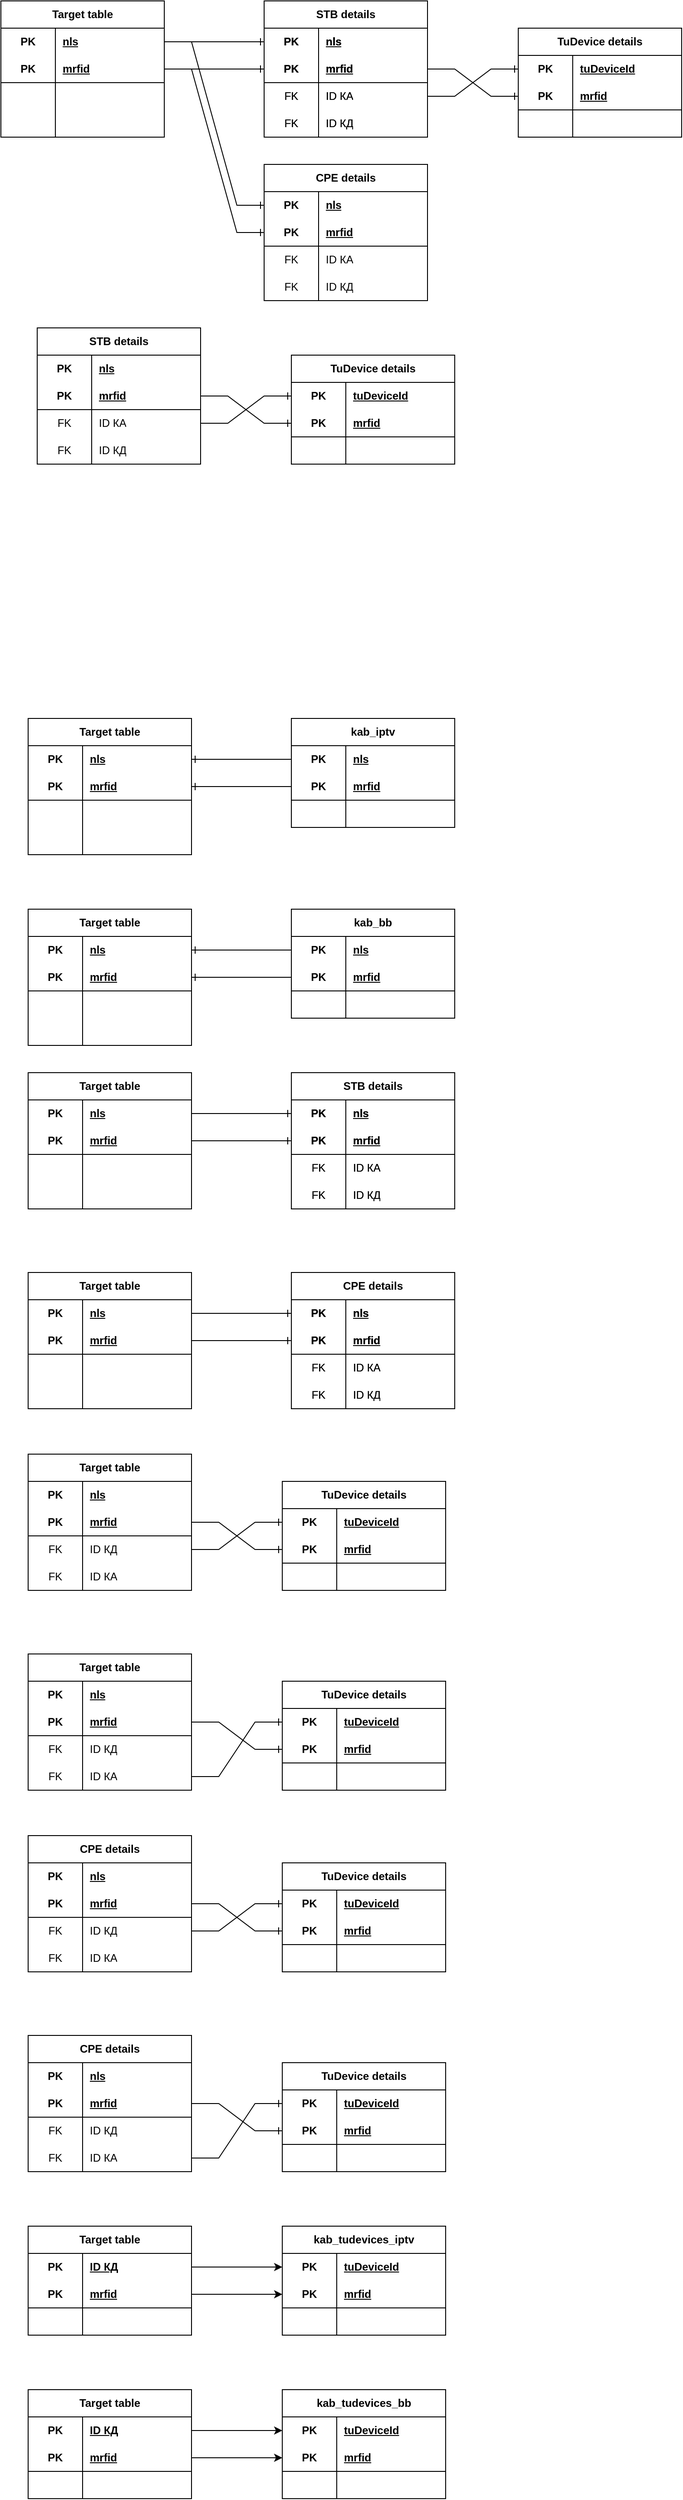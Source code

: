 <mxfile version="23.0.2" type="github">
  <diagram id="R2lEEEUBdFMjLlhIrx00" name="Page-1">
    <mxGraphModel dx="1205" dy="474" grid="1" gridSize="10" guides="1" tooltips="1" connect="1" arrows="1" fold="1" page="1" pageScale="1" pageWidth="850" pageHeight="1100" math="0" shadow="0" extFonts="Permanent Marker^https://fonts.googleapis.com/css?family=Permanent+Marker">
      <root>
        <mxCell id="0" />
        <mxCell id="1" parent="0" />
        <mxCell id="HY_fVhrniMOAZjzcTgTA-10" value="STB&lt;span lang=&quot;EN-US&quot;&gt; details&lt;/span&gt;" style="shape=table;startSize=30;container=1;collapsible=1;childLayout=tableLayout;fixedRows=1;rowLines=0;fontStyle=1;align=center;resizeLast=1;html=1;whiteSpace=wrap;" vertex="1" parent="1">
          <mxGeometry x="360" y="90" width="180" height="150" as="geometry" />
        </mxCell>
        <mxCell id="HY_fVhrniMOAZjzcTgTA-11" value="" style="shape=tableRow;horizontal=0;startSize=0;swimlaneHead=0;swimlaneBody=0;fillColor=none;collapsible=0;dropTarget=0;points=[[0,0.5],[1,0.5]];portConstraint=eastwest;top=0;left=0;right=0;bottom=0;html=1;" vertex="1" parent="HY_fVhrniMOAZjzcTgTA-10">
          <mxGeometry y="30" width="180" height="30" as="geometry" />
        </mxCell>
        <mxCell id="HY_fVhrniMOAZjzcTgTA-12" value="PK" style="shape=partialRectangle;connectable=0;fillColor=none;top=0;left=0;bottom=0;right=0;fontStyle=1;overflow=hidden;html=1;whiteSpace=wrap;" vertex="1" parent="HY_fVhrniMOAZjzcTgTA-11">
          <mxGeometry width="60" height="30" as="geometry">
            <mxRectangle width="60" height="30" as="alternateBounds" />
          </mxGeometry>
        </mxCell>
        <mxCell id="HY_fVhrniMOAZjzcTgTA-13" value="nls" style="shape=partialRectangle;connectable=0;fillColor=none;top=0;left=0;bottom=0;right=0;align=left;spacingLeft=6;fontStyle=5;overflow=hidden;html=1;whiteSpace=wrap;" vertex="1" parent="HY_fVhrniMOAZjzcTgTA-11">
          <mxGeometry x="60" width="120" height="30" as="geometry">
            <mxRectangle width="120" height="30" as="alternateBounds" />
          </mxGeometry>
        </mxCell>
        <mxCell id="HY_fVhrniMOAZjzcTgTA-14" value="" style="shape=tableRow;horizontal=0;startSize=0;swimlaneHead=0;swimlaneBody=0;fillColor=none;collapsible=0;dropTarget=0;points=[[0,0.5],[1,0.5]];portConstraint=eastwest;top=0;left=0;right=0;bottom=1;html=1;" vertex="1" parent="HY_fVhrniMOAZjzcTgTA-10">
          <mxGeometry y="60" width="180" height="30" as="geometry" />
        </mxCell>
        <mxCell id="HY_fVhrniMOAZjzcTgTA-15" value="PK" style="shape=partialRectangle;connectable=0;fillColor=none;top=0;left=0;bottom=0;right=0;fontStyle=1;overflow=hidden;html=1;whiteSpace=wrap;" vertex="1" parent="HY_fVhrniMOAZjzcTgTA-14">
          <mxGeometry width="60" height="30" as="geometry">
            <mxRectangle width="60" height="30" as="alternateBounds" />
          </mxGeometry>
        </mxCell>
        <mxCell id="HY_fVhrniMOAZjzcTgTA-16" value="mrfid" style="shape=partialRectangle;connectable=0;fillColor=none;top=0;left=0;bottom=0;right=0;align=left;spacingLeft=6;fontStyle=5;overflow=hidden;html=1;whiteSpace=wrap;" vertex="1" parent="HY_fVhrniMOAZjzcTgTA-14">
          <mxGeometry x="60" width="120" height="30" as="geometry">
            <mxRectangle width="120" height="30" as="alternateBounds" />
          </mxGeometry>
        </mxCell>
        <mxCell id="HY_fVhrniMOAZjzcTgTA-17" value="" style="shape=tableRow;horizontal=0;startSize=0;swimlaneHead=0;swimlaneBody=0;fillColor=none;collapsible=0;dropTarget=0;points=[[0,0.5],[1,0.5]];portConstraint=eastwest;top=0;left=0;right=0;bottom=0;html=1;" vertex="1" parent="HY_fVhrniMOAZjzcTgTA-10">
          <mxGeometry y="90" width="180" height="30" as="geometry" />
        </mxCell>
        <mxCell id="HY_fVhrniMOAZjzcTgTA-18" value="FK" style="shape=partialRectangle;connectable=0;fillColor=none;top=0;left=0;bottom=0;right=0;editable=1;overflow=hidden;html=1;whiteSpace=wrap;" vertex="1" parent="HY_fVhrniMOAZjzcTgTA-17">
          <mxGeometry width="60" height="30" as="geometry">
            <mxRectangle width="60" height="30" as="alternateBounds" />
          </mxGeometry>
        </mxCell>
        <mxCell id="HY_fVhrniMOAZjzcTgTA-19" value="ID &lt;span&gt;КА&lt;/span&gt;" style="shape=partialRectangle;connectable=0;fillColor=none;top=0;left=0;bottom=0;right=0;align=left;spacingLeft=6;overflow=hidden;html=1;whiteSpace=wrap;" vertex="1" parent="HY_fVhrniMOAZjzcTgTA-17">
          <mxGeometry x="60" width="120" height="30" as="geometry">
            <mxRectangle width="120" height="30" as="alternateBounds" />
          </mxGeometry>
        </mxCell>
        <mxCell id="HY_fVhrniMOAZjzcTgTA-20" value="" style="shape=tableRow;horizontal=0;startSize=0;swimlaneHead=0;swimlaneBody=0;fillColor=none;collapsible=0;dropTarget=0;points=[[0,0.5],[1,0.5]];portConstraint=eastwest;top=0;left=0;right=0;bottom=0;html=1;" vertex="1" parent="HY_fVhrniMOAZjzcTgTA-10">
          <mxGeometry y="120" width="180" height="30" as="geometry" />
        </mxCell>
        <mxCell id="HY_fVhrniMOAZjzcTgTA-21" value="FK" style="shape=partialRectangle;connectable=0;fillColor=none;top=0;left=0;bottom=0;right=0;editable=1;overflow=hidden;html=1;whiteSpace=wrap;" vertex="1" parent="HY_fVhrniMOAZjzcTgTA-20">
          <mxGeometry width="60" height="30" as="geometry">
            <mxRectangle width="60" height="30" as="alternateBounds" />
          </mxGeometry>
        </mxCell>
        <mxCell id="HY_fVhrniMOAZjzcTgTA-22" value="ID &lt;span&gt;КД&lt;/span&gt;" style="shape=partialRectangle;connectable=0;fillColor=none;top=0;left=0;bottom=0;right=0;align=left;spacingLeft=6;overflow=hidden;html=1;whiteSpace=wrap;" vertex="1" parent="HY_fVhrniMOAZjzcTgTA-20">
          <mxGeometry x="60" width="120" height="30" as="geometry">
            <mxRectangle width="120" height="30" as="alternateBounds" />
          </mxGeometry>
        </mxCell>
        <mxCell id="HY_fVhrniMOAZjzcTgTA-24" value="CPE&lt;span lang=&quot;EN-US&quot;&gt; details&lt;/span&gt;" style="shape=table;startSize=30;container=1;collapsible=1;childLayout=tableLayout;fixedRows=1;rowLines=0;fontStyle=1;align=center;resizeLast=1;html=1;whiteSpace=wrap;" vertex="1" parent="1">
          <mxGeometry x="360" y="270" width="180" height="150" as="geometry" />
        </mxCell>
        <mxCell id="HY_fVhrniMOAZjzcTgTA-25" value="" style="shape=tableRow;horizontal=0;startSize=0;swimlaneHead=0;swimlaneBody=0;fillColor=none;collapsible=0;dropTarget=0;points=[[0,0.5],[1,0.5]];portConstraint=eastwest;top=0;left=0;right=0;bottom=0;html=1;" vertex="1" parent="HY_fVhrniMOAZjzcTgTA-24">
          <mxGeometry y="30" width="180" height="30" as="geometry" />
        </mxCell>
        <mxCell id="HY_fVhrniMOAZjzcTgTA-26" value="PK" style="shape=partialRectangle;connectable=0;fillColor=none;top=0;left=0;bottom=0;right=0;fontStyle=1;overflow=hidden;html=1;whiteSpace=wrap;" vertex="1" parent="HY_fVhrniMOAZjzcTgTA-25">
          <mxGeometry width="60" height="30" as="geometry">
            <mxRectangle width="60" height="30" as="alternateBounds" />
          </mxGeometry>
        </mxCell>
        <mxCell id="HY_fVhrniMOAZjzcTgTA-27" value="nls" style="shape=partialRectangle;connectable=0;fillColor=none;top=0;left=0;bottom=0;right=0;align=left;spacingLeft=6;fontStyle=5;overflow=hidden;html=1;whiteSpace=wrap;" vertex="1" parent="HY_fVhrniMOAZjzcTgTA-25">
          <mxGeometry x="60" width="120" height="30" as="geometry">
            <mxRectangle width="120" height="30" as="alternateBounds" />
          </mxGeometry>
        </mxCell>
        <mxCell id="HY_fVhrniMOAZjzcTgTA-28" value="" style="shape=tableRow;horizontal=0;startSize=0;swimlaneHead=0;swimlaneBody=0;fillColor=none;collapsible=0;dropTarget=0;points=[[0,0.5],[1,0.5]];portConstraint=eastwest;top=0;left=0;right=0;bottom=1;html=1;" vertex="1" parent="HY_fVhrniMOAZjzcTgTA-24">
          <mxGeometry y="60" width="180" height="30" as="geometry" />
        </mxCell>
        <mxCell id="HY_fVhrniMOAZjzcTgTA-29" value="PK" style="shape=partialRectangle;connectable=0;fillColor=none;top=0;left=0;bottom=0;right=0;fontStyle=1;overflow=hidden;html=1;whiteSpace=wrap;" vertex="1" parent="HY_fVhrniMOAZjzcTgTA-28">
          <mxGeometry width="60" height="30" as="geometry">
            <mxRectangle width="60" height="30" as="alternateBounds" />
          </mxGeometry>
        </mxCell>
        <mxCell id="HY_fVhrniMOAZjzcTgTA-30" value="mrfid" style="shape=partialRectangle;connectable=0;fillColor=none;top=0;left=0;bottom=0;right=0;align=left;spacingLeft=6;fontStyle=5;overflow=hidden;html=1;whiteSpace=wrap;" vertex="1" parent="HY_fVhrniMOAZjzcTgTA-28">
          <mxGeometry x="60" width="120" height="30" as="geometry">
            <mxRectangle width="120" height="30" as="alternateBounds" />
          </mxGeometry>
        </mxCell>
        <mxCell id="HY_fVhrniMOAZjzcTgTA-31" value="" style="shape=tableRow;horizontal=0;startSize=0;swimlaneHead=0;swimlaneBody=0;fillColor=none;collapsible=0;dropTarget=0;points=[[0,0.5],[1,0.5]];portConstraint=eastwest;top=0;left=0;right=0;bottom=0;html=1;" vertex="1" parent="HY_fVhrniMOAZjzcTgTA-24">
          <mxGeometry y="90" width="180" height="30" as="geometry" />
        </mxCell>
        <mxCell id="HY_fVhrniMOAZjzcTgTA-32" value="FK" style="shape=partialRectangle;connectable=0;fillColor=none;top=0;left=0;bottom=0;right=0;editable=1;overflow=hidden;html=1;whiteSpace=wrap;" vertex="1" parent="HY_fVhrniMOAZjzcTgTA-31">
          <mxGeometry width="60" height="30" as="geometry">
            <mxRectangle width="60" height="30" as="alternateBounds" />
          </mxGeometry>
        </mxCell>
        <mxCell id="HY_fVhrniMOAZjzcTgTA-33" value="ID КА" style="shape=partialRectangle;connectable=0;fillColor=none;top=0;left=0;bottom=0;right=0;align=left;spacingLeft=6;overflow=hidden;html=1;whiteSpace=wrap;" vertex="1" parent="HY_fVhrniMOAZjzcTgTA-31">
          <mxGeometry x="60" width="120" height="30" as="geometry">
            <mxRectangle width="120" height="30" as="alternateBounds" />
          </mxGeometry>
        </mxCell>
        <mxCell id="HY_fVhrniMOAZjzcTgTA-34" value="" style="shape=tableRow;horizontal=0;startSize=0;swimlaneHead=0;swimlaneBody=0;fillColor=none;collapsible=0;dropTarget=0;points=[[0,0.5],[1,0.5]];portConstraint=eastwest;top=0;left=0;right=0;bottom=0;html=1;" vertex="1" parent="HY_fVhrniMOAZjzcTgTA-24">
          <mxGeometry y="120" width="180" height="30" as="geometry" />
        </mxCell>
        <mxCell id="HY_fVhrniMOAZjzcTgTA-35" value="FK" style="shape=partialRectangle;connectable=0;fillColor=none;top=0;left=0;bottom=0;right=0;editable=1;overflow=hidden;html=1;whiteSpace=wrap;" vertex="1" parent="HY_fVhrniMOAZjzcTgTA-34">
          <mxGeometry width="60" height="30" as="geometry">
            <mxRectangle width="60" height="30" as="alternateBounds" />
          </mxGeometry>
        </mxCell>
        <mxCell id="HY_fVhrniMOAZjzcTgTA-36" value="ID КД" style="shape=partialRectangle;connectable=0;fillColor=none;top=0;left=0;bottom=0;right=0;align=left;spacingLeft=6;overflow=hidden;html=1;whiteSpace=wrap;" vertex="1" parent="HY_fVhrniMOAZjzcTgTA-34">
          <mxGeometry x="60" width="120" height="30" as="geometry">
            <mxRectangle width="120" height="30" as="alternateBounds" />
          </mxGeometry>
        </mxCell>
        <mxCell id="HY_fVhrniMOAZjzcTgTA-53" value="Target table" style="shape=table;startSize=30;container=1;collapsible=1;childLayout=tableLayout;fixedRows=1;rowLines=0;fontStyle=1;align=center;resizeLast=1;html=1;whiteSpace=wrap;" vertex="1" parent="1">
          <mxGeometry x="70" y="90" width="180" height="150" as="geometry" />
        </mxCell>
        <mxCell id="HY_fVhrniMOAZjzcTgTA-54" value="" style="shape=tableRow;horizontal=0;startSize=0;swimlaneHead=0;swimlaneBody=0;fillColor=none;collapsible=0;dropTarget=0;points=[[0,0.5],[1,0.5]];portConstraint=eastwest;top=0;left=0;right=0;bottom=0;html=1;" vertex="1" parent="HY_fVhrniMOAZjzcTgTA-53">
          <mxGeometry y="30" width="180" height="30" as="geometry" />
        </mxCell>
        <mxCell id="HY_fVhrniMOAZjzcTgTA-55" value="PK" style="shape=partialRectangle;connectable=0;fillColor=none;top=0;left=0;bottom=0;right=0;fontStyle=1;overflow=hidden;html=1;whiteSpace=wrap;" vertex="1" parent="HY_fVhrniMOAZjzcTgTA-54">
          <mxGeometry width="60" height="30" as="geometry">
            <mxRectangle width="60" height="30" as="alternateBounds" />
          </mxGeometry>
        </mxCell>
        <mxCell id="HY_fVhrniMOAZjzcTgTA-56" value="nls" style="shape=partialRectangle;connectable=0;fillColor=none;top=0;left=0;bottom=0;right=0;align=left;spacingLeft=6;fontStyle=5;overflow=hidden;html=1;whiteSpace=wrap;" vertex="1" parent="HY_fVhrniMOAZjzcTgTA-54">
          <mxGeometry x="60" width="120" height="30" as="geometry">
            <mxRectangle width="120" height="30" as="alternateBounds" />
          </mxGeometry>
        </mxCell>
        <mxCell id="HY_fVhrniMOAZjzcTgTA-57" value="" style="shape=tableRow;horizontal=0;startSize=0;swimlaneHead=0;swimlaneBody=0;fillColor=none;collapsible=0;dropTarget=0;points=[[0,0.5],[1,0.5]];portConstraint=eastwest;top=0;left=0;right=0;bottom=1;html=1;" vertex="1" parent="HY_fVhrniMOAZjzcTgTA-53">
          <mxGeometry y="60" width="180" height="30" as="geometry" />
        </mxCell>
        <mxCell id="HY_fVhrniMOAZjzcTgTA-58" value="PK" style="shape=partialRectangle;connectable=0;fillColor=none;top=0;left=0;bottom=0;right=0;fontStyle=1;overflow=hidden;html=1;whiteSpace=wrap;" vertex="1" parent="HY_fVhrniMOAZjzcTgTA-57">
          <mxGeometry width="60" height="30" as="geometry">
            <mxRectangle width="60" height="30" as="alternateBounds" />
          </mxGeometry>
        </mxCell>
        <mxCell id="HY_fVhrniMOAZjzcTgTA-59" value="mrfid" style="shape=partialRectangle;connectable=0;fillColor=none;top=0;left=0;bottom=0;right=0;align=left;spacingLeft=6;fontStyle=5;overflow=hidden;html=1;whiteSpace=wrap;" vertex="1" parent="HY_fVhrniMOAZjzcTgTA-57">
          <mxGeometry x="60" width="120" height="30" as="geometry">
            <mxRectangle width="120" height="30" as="alternateBounds" />
          </mxGeometry>
        </mxCell>
        <mxCell id="HY_fVhrniMOAZjzcTgTA-60" value="" style="shape=tableRow;horizontal=0;startSize=0;swimlaneHead=0;swimlaneBody=0;fillColor=none;collapsible=0;dropTarget=0;points=[[0,0.5],[1,0.5]];portConstraint=eastwest;top=0;left=0;right=0;bottom=0;html=1;" vertex="1" parent="HY_fVhrniMOAZjzcTgTA-53">
          <mxGeometry y="90" width="180" height="30" as="geometry" />
        </mxCell>
        <mxCell id="HY_fVhrniMOAZjzcTgTA-61" value="" style="shape=partialRectangle;connectable=0;fillColor=none;top=0;left=0;bottom=0;right=0;editable=1;overflow=hidden;html=1;whiteSpace=wrap;" vertex="1" parent="HY_fVhrniMOAZjzcTgTA-60">
          <mxGeometry width="60" height="30" as="geometry">
            <mxRectangle width="60" height="30" as="alternateBounds" />
          </mxGeometry>
        </mxCell>
        <mxCell id="HY_fVhrniMOAZjzcTgTA-62" value="" style="shape=partialRectangle;connectable=0;fillColor=none;top=0;left=0;bottom=0;right=0;align=left;spacingLeft=6;overflow=hidden;html=1;whiteSpace=wrap;" vertex="1" parent="HY_fVhrniMOAZjzcTgTA-60">
          <mxGeometry x="60" width="120" height="30" as="geometry">
            <mxRectangle width="120" height="30" as="alternateBounds" />
          </mxGeometry>
        </mxCell>
        <mxCell id="HY_fVhrniMOAZjzcTgTA-63" value="" style="shape=tableRow;horizontal=0;startSize=0;swimlaneHead=0;swimlaneBody=0;fillColor=none;collapsible=0;dropTarget=0;points=[[0,0.5],[1,0.5]];portConstraint=eastwest;top=0;left=0;right=0;bottom=0;html=1;" vertex="1" parent="HY_fVhrniMOAZjzcTgTA-53">
          <mxGeometry y="120" width="180" height="30" as="geometry" />
        </mxCell>
        <mxCell id="HY_fVhrniMOAZjzcTgTA-64" value="" style="shape=partialRectangle;connectable=0;fillColor=none;top=0;left=0;bottom=0;right=0;editable=1;overflow=hidden;html=1;whiteSpace=wrap;" vertex="1" parent="HY_fVhrniMOAZjzcTgTA-63">
          <mxGeometry width="60" height="30" as="geometry">
            <mxRectangle width="60" height="30" as="alternateBounds" />
          </mxGeometry>
        </mxCell>
        <mxCell id="HY_fVhrniMOAZjzcTgTA-65" value="" style="shape=partialRectangle;connectable=0;fillColor=none;top=0;left=0;bottom=0;right=0;align=left;spacingLeft=6;overflow=hidden;html=1;whiteSpace=wrap;" vertex="1" parent="HY_fVhrniMOAZjzcTgTA-63">
          <mxGeometry x="60" width="120" height="30" as="geometry">
            <mxRectangle width="120" height="30" as="alternateBounds" />
          </mxGeometry>
        </mxCell>
        <mxCell id="HY_fVhrniMOAZjzcTgTA-77" value="" style="edgeStyle=entityRelationEdgeStyle;fontSize=12;html=1;endArrow=ERone;endFill=1;rounded=0;" edge="1" parent="1" source="HY_fVhrniMOAZjzcTgTA-54" target="HY_fVhrniMOAZjzcTgTA-11">
          <mxGeometry width="100" height="100" relative="1" as="geometry">
            <mxPoint x="280" y="180" as="sourcePoint" />
            <mxPoint x="380" y="80" as="targetPoint" />
          </mxGeometry>
        </mxCell>
        <mxCell id="HY_fVhrniMOAZjzcTgTA-78" value="" style="edgeStyle=entityRelationEdgeStyle;fontSize=12;html=1;endArrow=ERone;endFill=1;rounded=0;" edge="1" parent="1" source="HY_fVhrniMOAZjzcTgTA-54" target="HY_fVhrniMOAZjzcTgTA-25">
          <mxGeometry width="100" height="100" relative="1" as="geometry">
            <mxPoint x="170" y="310" as="sourcePoint" />
            <mxPoint x="460" y="310" as="targetPoint" />
          </mxGeometry>
        </mxCell>
        <mxCell id="HY_fVhrniMOAZjzcTgTA-79" value="" style="edgeStyle=entityRelationEdgeStyle;fontSize=12;html=1;endArrow=ERone;endFill=1;rounded=0;" edge="1" parent="1" source="HY_fVhrniMOAZjzcTgTA-57" target="HY_fVhrniMOAZjzcTgTA-14">
          <mxGeometry width="100" height="100" relative="1" as="geometry">
            <mxPoint x="200" y="160" as="sourcePoint" />
            <mxPoint x="490" y="160" as="targetPoint" />
          </mxGeometry>
        </mxCell>
        <mxCell id="HY_fVhrniMOAZjzcTgTA-80" value="" style="edgeStyle=entityRelationEdgeStyle;fontSize=12;html=1;endArrow=ERone;endFill=1;rounded=0;" edge="1" parent="1" source="HY_fVhrniMOAZjzcTgTA-57" target="HY_fVhrniMOAZjzcTgTA-28">
          <mxGeometry width="100" height="100" relative="1" as="geometry">
            <mxPoint x="200" y="160" as="sourcePoint" />
            <mxPoint x="490" y="340" as="targetPoint" />
          </mxGeometry>
        </mxCell>
        <mxCell id="HY_fVhrniMOAZjzcTgTA-81" value="TuDevice&lt;span lang=&quot;EN-US&quot;&gt; details&lt;/span&gt;" style="shape=table;startSize=30;container=1;collapsible=1;childLayout=tableLayout;fixedRows=1;rowLines=0;fontStyle=1;align=center;resizeLast=1;html=1;whiteSpace=wrap;" vertex="1" parent="1">
          <mxGeometry x="640" y="120" width="180" height="120" as="geometry" />
        </mxCell>
        <mxCell id="HY_fVhrniMOAZjzcTgTA-82" value="" style="shape=tableRow;horizontal=0;startSize=0;swimlaneHead=0;swimlaneBody=0;fillColor=none;collapsible=0;dropTarget=0;points=[[0,0.5],[1,0.5]];portConstraint=eastwest;top=0;left=0;right=0;bottom=0;html=1;" vertex="1" parent="HY_fVhrniMOAZjzcTgTA-81">
          <mxGeometry y="30" width="180" height="30" as="geometry" />
        </mxCell>
        <mxCell id="HY_fVhrniMOAZjzcTgTA-83" value="PK" style="shape=partialRectangle;connectable=0;fillColor=none;top=0;left=0;bottom=0;right=0;fontStyle=1;overflow=hidden;html=1;whiteSpace=wrap;" vertex="1" parent="HY_fVhrniMOAZjzcTgTA-82">
          <mxGeometry width="60" height="30" as="geometry">
            <mxRectangle width="60" height="30" as="alternateBounds" />
          </mxGeometry>
        </mxCell>
        <mxCell id="HY_fVhrniMOAZjzcTgTA-84" value="tuDeviceId" style="shape=partialRectangle;connectable=0;fillColor=none;top=0;left=0;bottom=0;right=0;align=left;spacingLeft=6;fontStyle=5;overflow=hidden;html=1;whiteSpace=wrap;" vertex="1" parent="HY_fVhrniMOAZjzcTgTA-82">
          <mxGeometry x="60" width="120" height="30" as="geometry">
            <mxRectangle width="120" height="30" as="alternateBounds" />
          </mxGeometry>
        </mxCell>
        <mxCell id="HY_fVhrniMOAZjzcTgTA-85" value="" style="shape=tableRow;horizontal=0;startSize=0;swimlaneHead=0;swimlaneBody=0;fillColor=none;collapsible=0;dropTarget=0;points=[[0,0.5],[1,0.5]];portConstraint=eastwest;top=0;left=0;right=0;bottom=1;html=1;" vertex="1" parent="HY_fVhrniMOAZjzcTgTA-81">
          <mxGeometry y="60" width="180" height="30" as="geometry" />
        </mxCell>
        <mxCell id="HY_fVhrniMOAZjzcTgTA-86" value="PK" style="shape=partialRectangle;connectable=0;fillColor=none;top=0;left=0;bottom=0;right=0;fontStyle=1;overflow=hidden;html=1;whiteSpace=wrap;" vertex="1" parent="HY_fVhrniMOAZjzcTgTA-85">
          <mxGeometry width="60" height="30" as="geometry">
            <mxRectangle width="60" height="30" as="alternateBounds" />
          </mxGeometry>
        </mxCell>
        <mxCell id="HY_fVhrniMOAZjzcTgTA-87" value="mrfid" style="shape=partialRectangle;connectable=0;fillColor=none;top=0;left=0;bottom=0;right=0;align=left;spacingLeft=6;fontStyle=5;overflow=hidden;html=1;whiteSpace=wrap;" vertex="1" parent="HY_fVhrniMOAZjzcTgTA-85">
          <mxGeometry x="60" width="120" height="30" as="geometry">
            <mxRectangle width="120" height="30" as="alternateBounds" />
          </mxGeometry>
        </mxCell>
        <mxCell id="HY_fVhrniMOAZjzcTgTA-91" value="" style="shape=tableRow;horizontal=0;startSize=0;swimlaneHead=0;swimlaneBody=0;fillColor=none;collapsible=0;dropTarget=0;points=[[0,0.5],[1,0.5]];portConstraint=eastwest;top=0;left=0;right=0;bottom=0;html=1;" vertex="1" parent="HY_fVhrniMOAZjzcTgTA-81">
          <mxGeometry y="90" width="180" height="30" as="geometry" />
        </mxCell>
        <mxCell id="HY_fVhrniMOAZjzcTgTA-92" value="" style="shape=partialRectangle;connectable=0;fillColor=none;top=0;left=0;bottom=0;right=0;editable=1;overflow=hidden;html=1;whiteSpace=wrap;" vertex="1" parent="HY_fVhrniMOAZjzcTgTA-91">
          <mxGeometry width="60" height="30" as="geometry">
            <mxRectangle width="60" height="30" as="alternateBounds" />
          </mxGeometry>
        </mxCell>
        <mxCell id="HY_fVhrniMOAZjzcTgTA-93" value="" style="shape=partialRectangle;connectable=0;fillColor=none;top=0;left=0;bottom=0;right=0;align=left;spacingLeft=6;overflow=hidden;html=1;whiteSpace=wrap;" vertex="1" parent="HY_fVhrniMOAZjzcTgTA-91">
          <mxGeometry x="60" width="120" height="30" as="geometry">
            <mxRectangle width="120" height="30" as="alternateBounds" />
          </mxGeometry>
        </mxCell>
        <mxCell id="HY_fVhrniMOAZjzcTgTA-99" value="" style="edgeStyle=entityRelationEdgeStyle;fontSize=12;html=1;endArrow=ERone;endFill=1;rounded=0;exitX=1;exitY=0.5;exitDx=0;exitDy=0;" edge="1" parent="1" source="HY_fVhrniMOAZjzcTgTA-17" target="HY_fVhrniMOAZjzcTgTA-82">
          <mxGeometry width="100" height="100" relative="1" as="geometry">
            <mxPoint x="600" y="120" as="sourcePoint" />
            <mxPoint x="770" y="120" as="targetPoint" />
          </mxGeometry>
        </mxCell>
        <mxCell id="HY_fVhrniMOAZjzcTgTA-100" value="" style="edgeStyle=entityRelationEdgeStyle;fontSize=12;html=1;endArrow=ERone;endFill=1;rounded=0;" edge="1" parent="1" source="HY_fVhrniMOAZjzcTgTA-14" target="HY_fVhrniMOAZjzcTgTA-85">
          <mxGeometry width="100" height="100" relative="1" as="geometry">
            <mxPoint x="570" y="170" as="sourcePoint" />
            <mxPoint x="690" y="220" as="targetPoint" />
            <Array as="points">
              <mxPoint x="600" y="200" />
            </Array>
          </mxGeometry>
        </mxCell>
        <mxCell id="HY_fVhrniMOAZjzcTgTA-104" value="STB&lt;span lang=&quot;EN-US&quot;&gt; details&lt;/span&gt;" style="shape=table;startSize=30;container=1;collapsible=1;childLayout=tableLayout;fixedRows=1;rowLines=0;fontStyle=1;align=center;resizeLast=1;html=1;whiteSpace=wrap;" vertex="1" parent="1">
          <mxGeometry x="110" y="450" width="180" height="150" as="geometry" />
        </mxCell>
        <mxCell id="HY_fVhrniMOAZjzcTgTA-105" value="" style="shape=tableRow;horizontal=0;startSize=0;swimlaneHead=0;swimlaneBody=0;fillColor=none;collapsible=0;dropTarget=0;points=[[0,0.5],[1,0.5]];portConstraint=eastwest;top=0;left=0;right=0;bottom=0;html=1;" vertex="1" parent="HY_fVhrniMOAZjzcTgTA-104">
          <mxGeometry y="30" width="180" height="30" as="geometry" />
        </mxCell>
        <mxCell id="HY_fVhrniMOAZjzcTgTA-106" value="PK" style="shape=partialRectangle;connectable=0;fillColor=none;top=0;left=0;bottom=0;right=0;fontStyle=1;overflow=hidden;html=1;whiteSpace=wrap;" vertex="1" parent="HY_fVhrniMOAZjzcTgTA-105">
          <mxGeometry width="60" height="30" as="geometry">
            <mxRectangle width="60" height="30" as="alternateBounds" />
          </mxGeometry>
        </mxCell>
        <mxCell id="HY_fVhrniMOAZjzcTgTA-107" value="nls" style="shape=partialRectangle;connectable=0;fillColor=none;top=0;left=0;bottom=0;right=0;align=left;spacingLeft=6;fontStyle=5;overflow=hidden;html=1;whiteSpace=wrap;" vertex="1" parent="HY_fVhrniMOAZjzcTgTA-105">
          <mxGeometry x="60" width="120" height="30" as="geometry">
            <mxRectangle width="120" height="30" as="alternateBounds" />
          </mxGeometry>
        </mxCell>
        <mxCell id="HY_fVhrniMOAZjzcTgTA-108" value="" style="shape=tableRow;horizontal=0;startSize=0;swimlaneHead=0;swimlaneBody=0;fillColor=none;collapsible=0;dropTarget=0;points=[[0,0.5],[1,0.5]];portConstraint=eastwest;top=0;left=0;right=0;bottom=1;html=1;" vertex="1" parent="HY_fVhrniMOAZjzcTgTA-104">
          <mxGeometry y="60" width="180" height="30" as="geometry" />
        </mxCell>
        <mxCell id="HY_fVhrniMOAZjzcTgTA-109" value="PK" style="shape=partialRectangle;connectable=0;fillColor=none;top=0;left=0;bottom=0;right=0;fontStyle=1;overflow=hidden;html=1;whiteSpace=wrap;" vertex="1" parent="HY_fVhrniMOAZjzcTgTA-108">
          <mxGeometry width="60" height="30" as="geometry">
            <mxRectangle width="60" height="30" as="alternateBounds" />
          </mxGeometry>
        </mxCell>
        <mxCell id="HY_fVhrniMOAZjzcTgTA-110" value="mrfid" style="shape=partialRectangle;connectable=0;fillColor=none;top=0;left=0;bottom=0;right=0;align=left;spacingLeft=6;fontStyle=5;overflow=hidden;html=1;whiteSpace=wrap;" vertex="1" parent="HY_fVhrniMOAZjzcTgTA-108">
          <mxGeometry x="60" width="120" height="30" as="geometry">
            <mxRectangle width="120" height="30" as="alternateBounds" />
          </mxGeometry>
        </mxCell>
        <mxCell id="HY_fVhrniMOAZjzcTgTA-111" value="" style="shape=tableRow;horizontal=0;startSize=0;swimlaneHead=0;swimlaneBody=0;fillColor=none;collapsible=0;dropTarget=0;points=[[0,0.5],[1,0.5]];portConstraint=eastwest;top=0;left=0;right=0;bottom=0;html=1;" vertex="1" parent="HY_fVhrniMOAZjzcTgTA-104">
          <mxGeometry y="90" width="180" height="30" as="geometry" />
        </mxCell>
        <mxCell id="HY_fVhrniMOAZjzcTgTA-112" value="FK" style="shape=partialRectangle;connectable=0;fillColor=none;top=0;left=0;bottom=0;right=0;editable=1;overflow=hidden;html=1;whiteSpace=wrap;" vertex="1" parent="HY_fVhrniMOAZjzcTgTA-111">
          <mxGeometry width="60" height="30" as="geometry">
            <mxRectangle width="60" height="30" as="alternateBounds" />
          </mxGeometry>
        </mxCell>
        <mxCell id="HY_fVhrniMOAZjzcTgTA-113" value="ID &lt;span&gt;КА&lt;/span&gt;" style="shape=partialRectangle;connectable=0;fillColor=none;top=0;left=0;bottom=0;right=0;align=left;spacingLeft=6;overflow=hidden;html=1;whiteSpace=wrap;" vertex="1" parent="HY_fVhrniMOAZjzcTgTA-111">
          <mxGeometry x="60" width="120" height="30" as="geometry">
            <mxRectangle width="120" height="30" as="alternateBounds" />
          </mxGeometry>
        </mxCell>
        <mxCell id="HY_fVhrniMOAZjzcTgTA-114" value="" style="shape=tableRow;horizontal=0;startSize=0;swimlaneHead=0;swimlaneBody=0;fillColor=none;collapsible=0;dropTarget=0;points=[[0,0.5],[1,0.5]];portConstraint=eastwest;top=0;left=0;right=0;bottom=0;html=1;" vertex="1" parent="HY_fVhrniMOAZjzcTgTA-104">
          <mxGeometry y="120" width="180" height="30" as="geometry" />
        </mxCell>
        <mxCell id="HY_fVhrniMOAZjzcTgTA-115" value="FK" style="shape=partialRectangle;connectable=0;fillColor=none;top=0;left=0;bottom=0;right=0;editable=1;overflow=hidden;html=1;whiteSpace=wrap;" vertex="1" parent="HY_fVhrniMOAZjzcTgTA-114">
          <mxGeometry width="60" height="30" as="geometry">
            <mxRectangle width="60" height="30" as="alternateBounds" />
          </mxGeometry>
        </mxCell>
        <mxCell id="HY_fVhrniMOAZjzcTgTA-116" value="ID &lt;span&gt;КД&lt;/span&gt;" style="shape=partialRectangle;connectable=0;fillColor=none;top=0;left=0;bottom=0;right=0;align=left;spacingLeft=6;overflow=hidden;html=1;whiteSpace=wrap;" vertex="1" parent="HY_fVhrniMOAZjzcTgTA-114">
          <mxGeometry x="60" width="120" height="30" as="geometry">
            <mxRectangle width="120" height="30" as="alternateBounds" />
          </mxGeometry>
        </mxCell>
        <mxCell id="HY_fVhrniMOAZjzcTgTA-117" value="TuDevice&lt;span lang=&quot;EN-US&quot;&gt; details&lt;/span&gt;" style="shape=table;startSize=30;container=1;collapsible=1;childLayout=tableLayout;fixedRows=1;rowLines=0;fontStyle=1;align=center;resizeLast=1;html=1;whiteSpace=wrap;" vertex="1" parent="1">
          <mxGeometry x="390" y="480" width="180" height="120" as="geometry" />
        </mxCell>
        <mxCell id="HY_fVhrniMOAZjzcTgTA-118" value="" style="shape=tableRow;horizontal=0;startSize=0;swimlaneHead=0;swimlaneBody=0;fillColor=none;collapsible=0;dropTarget=0;points=[[0,0.5],[1,0.5]];portConstraint=eastwest;top=0;left=0;right=0;bottom=0;html=1;" vertex="1" parent="HY_fVhrniMOAZjzcTgTA-117">
          <mxGeometry y="30" width="180" height="30" as="geometry" />
        </mxCell>
        <mxCell id="HY_fVhrniMOAZjzcTgTA-119" value="PK" style="shape=partialRectangle;connectable=0;fillColor=none;top=0;left=0;bottom=0;right=0;fontStyle=1;overflow=hidden;html=1;whiteSpace=wrap;" vertex="1" parent="HY_fVhrniMOAZjzcTgTA-118">
          <mxGeometry width="60" height="30" as="geometry">
            <mxRectangle width="60" height="30" as="alternateBounds" />
          </mxGeometry>
        </mxCell>
        <mxCell id="HY_fVhrniMOAZjzcTgTA-120" value="tuDeviceId" style="shape=partialRectangle;connectable=0;fillColor=none;top=0;left=0;bottom=0;right=0;align=left;spacingLeft=6;fontStyle=5;overflow=hidden;html=1;whiteSpace=wrap;" vertex="1" parent="HY_fVhrniMOAZjzcTgTA-118">
          <mxGeometry x="60" width="120" height="30" as="geometry">
            <mxRectangle width="120" height="30" as="alternateBounds" />
          </mxGeometry>
        </mxCell>
        <mxCell id="HY_fVhrniMOAZjzcTgTA-121" value="" style="shape=tableRow;horizontal=0;startSize=0;swimlaneHead=0;swimlaneBody=0;fillColor=none;collapsible=0;dropTarget=0;points=[[0,0.5],[1,0.5]];portConstraint=eastwest;top=0;left=0;right=0;bottom=1;html=1;" vertex="1" parent="HY_fVhrniMOAZjzcTgTA-117">
          <mxGeometry y="60" width="180" height="30" as="geometry" />
        </mxCell>
        <mxCell id="HY_fVhrniMOAZjzcTgTA-122" value="PK" style="shape=partialRectangle;connectable=0;fillColor=none;top=0;left=0;bottom=0;right=0;fontStyle=1;overflow=hidden;html=1;whiteSpace=wrap;" vertex="1" parent="HY_fVhrniMOAZjzcTgTA-121">
          <mxGeometry width="60" height="30" as="geometry">
            <mxRectangle width="60" height="30" as="alternateBounds" />
          </mxGeometry>
        </mxCell>
        <mxCell id="HY_fVhrniMOAZjzcTgTA-123" value="mrfid" style="shape=partialRectangle;connectable=0;fillColor=none;top=0;left=0;bottom=0;right=0;align=left;spacingLeft=6;fontStyle=5;overflow=hidden;html=1;whiteSpace=wrap;" vertex="1" parent="HY_fVhrniMOAZjzcTgTA-121">
          <mxGeometry x="60" width="120" height="30" as="geometry">
            <mxRectangle width="120" height="30" as="alternateBounds" />
          </mxGeometry>
        </mxCell>
        <mxCell id="HY_fVhrniMOAZjzcTgTA-124" value="" style="shape=tableRow;horizontal=0;startSize=0;swimlaneHead=0;swimlaneBody=0;fillColor=none;collapsible=0;dropTarget=0;points=[[0,0.5],[1,0.5]];portConstraint=eastwest;top=0;left=0;right=0;bottom=0;html=1;" vertex="1" parent="HY_fVhrniMOAZjzcTgTA-117">
          <mxGeometry y="90" width="180" height="30" as="geometry" />
        </mxCell>
        <mxCell id="HY_fVhrniMOAZjzcTgTA-125" value="" style="shape=partialRectangle;connectable=0;fillColor=none;top=0;left=0;bottom=0;right=0;editable=1;overflow=hidden;html=1;whiteSpace=wrap;" vertex="1" parent="HY_fVhrniMOAZjzcTgTA-124">
          <mxGeometry width="60" height="30" as="geometry">
            <mxRectangle width="60" height="30" as="alternateBounds" />
          </mxGeometry>
        </mxCell>
        <mxCell id="HY_fVhrniMOAZjzcTgTA-126" value="" style="shape=partialRectangle;connectable=0;fillColor=none;top=0;left=0;bottom=0;right=0;align=left;spacingLeft=6;overflow=hidden;html=1;whiteSpace=wrap;" vertex="1" parent="HY_fVhrniMOAZjzcTgTA-124">
          <mxGeometry x="60" width="120" height="30" as="geometry">
            <mxRectangle width="120" height="30" as="alternateBounds" />
          </mxGeometry>
        </mxCell>
        <mxCell id="HY_fVhrniMOAZjzcTgTA-127" value="" style="edgeStyle=entityRelationEdgeStyle;fontSize=12;html=1;endArrow=ERone;endFill=1;rounded=0;exitX=1;exitY=0.5;exitDx=0;exitDy=0;" edge="1" source="HY_fVhrniMOAZjzcTgTA-111" target="HY_fVhrniMOAZjzcTgTA-118" parent="1">
          <mxGeometry width="100" height="100" relative="1" as="geometry">
            <mxPoint x="350" y="480" as="sourcePoint" />
            <mxPoint x="520" y="480" as="targetPoint" />
          </mxGeometry>
        </mxCell>
        <mxCell id="HY_fVhrniMOAZjzcTgTA-128" value="" style="edgeStyle=entityRelationEdgeStyle;fontSize=12;html=1;endArrow=ERone;endFill=1;rounded=0;" edge="1" source="HY_fVhrniMOAZjzcTgTA-108" target="HY_fVhrniMOAZjzcTgTA-121" parent="1">
          <mxGeometry width="100" height="100" relative="1" as="geometry">
            <mxPoint x="320" y="530" as="sourcePoint" />
            <mxPoint x="440" y="580" as="targetPoint" />
            <Array as="points">
              <mxPoint x="350" y="560" />
            </Array>
          </mxGeometry>
        </mxCell>
        <mxCell id="HY_fVhrniMOAZjzcTgTA-129" value="Target table" style="shape=table;startSize=30;container=1;collapsible=1;childLayout=tableLayout;fixedRows=1;rowLines=0;fontStyle=1;align=center;resizeLast=1;html=1;whiteSpace=wrap;" vertex="1" parent="1">
          <mxGeometry x="100" y="1690" width="180" height="150" as="geometry" />
        </mxCell>
        <mxCell id="HY_fVhrniMOAZjzcTgTA-130" value="" style="shape=tableRow;horizontal=0;startSize=0;swimlaneHead=0;swimlaneBody=0;fillColor=none;collapsible=0;dropTarget=0;points=[[0,0.5],[1,0.5]];portConstraint=eastwest;top=0;left=0;right=0;bottom=0;html=1;" vertex="1" parent="HY_fVhrniMOAZjzcTgTA-129">
          <mxGeometry y="30" width="180" height="30" as="geometry" />
        </mxCell>
        <mxCell id="HY_fVhrniMOAZjzcTgTA-131" value="PK" style="shape=partialRectangle;connectable=0;fillColor=none;top=0;left=0;bottom=0;right=0;fontStyle=1;overflow=hidden;html=1;whiteSpace=wrap;" vertex="1" parent="HY_fVhrniMOAZjzcTgTA-130">
          <mxGeometry width="60" height="30" as="geometry">
            <mxRectangle width="60" height="30" as="alternateBounds" />
          </mxGeometry>
        </mxCell>
        <mxCell id="HY_fVhrniMOAZjzcTgTA-132" value="nls" style="shape=partialRectangle;connectable=0;fillColor=none;top=0;left=0;bottom=0;right=0;align=left;spacingLeft=6;fontStyle=5;overflow=hidden;html=1;whiteSpace=wrap;" vertex="1" parent="HY_fVhrniMOAZjzcTgTA-130">
          <mxGeometry x="60" width="120" height="30" as="geometry">
            <mxRectangle width="120" height="30" as="alternateBounds" />
          </mxGeometry>
        </mxCell>
        <mxCell id="HY_fVhrniMOAZjzcTgTA-133" value="" style="shape=tableRow;horizontal=0;startSize=0;swimlaneHead=0;swimlaneBody=0;fillColor=none;collapsible=0;dropTarget=0;points=[[0,0.5],[1,0.5]];portConstraint=eastwest;top=0;left=0;right=0;bottom=1;html=1;" vertex="1" parent="HY_fVhrniMOAZjzcTgTA-129">
          <mxGeometry y="60" width="180" height="30" as="geometry" />
        </mxCell>
        <mxCell id="HY_fVhrniMOAZjzcTgTA-134" value="PK" style="shape=partialRectangle;connectable=0;fillColor=none;top=0;left=0;bottom=0;right=0;fontStyle=1;overflow=hidden;html=1;whiteSpace=wrap;" vertex="1" parent="HY_fVhrniMOAZjzcTgTA-133">
          <mxGeometry width="60" height="30" as="geometry">
            <mxRectangle width="60" height="30" as="alternateBounds" />
          </mxGeometry>
        </mxCell>
        <mxCell id="HY_fVhrniMOAZjzcTgTA-135" value="mrfid" style="shape=partialRectangle;connectable=0;fillColor=none;top=0;left=0;bottom=0;right=0;align=left;spacingLeft=6;fontStyle=5;overflow=hidden;html=1;whiteSpace=wrap;" vertex="1" parent="HY_fVhrniMOAZjzcTgTA-133">
          <mxGeometry x="60" width="120" height="30" as="geometry">
            <mxRectangle width="120" height="30" as="alternateBounds" />
          </mxGeometry>
        </mxCell>
        <mxCell id="HY_fVhrniMOAZjzcTgTA-136" value="" style="shape=tableRow;horizontal=0;startSize=0;swimlaneHead=0;swimlaneBody=0;fillColor=none;collapsible=0;dropTarget=0;points=[[0,0.5],[1,0.5]];portConstraint=eastwest;top=0;left=0;right=0;bottom=0;html=1;" vertex="1" parent="HY_fVhrniMOAZjzcTgTA-129">
          <mxGeometry y="90" width="180" height="30" as="geometry" />
        </mxCell>
        <mxCell id="HY_fVhrniMOAZjzcTgTA-137" value="FK" style="shape=partialRectangle;connectable=0;fillColor=none;top=0;left=0;bottom=0;right=0;editable=1;overflow=hidden;html=1;whiteSpace=wrap;" vertex="1" parent="HY_fVhrniMOAZjzcTgTA-136">
          <mxGeometry width="60" height="30" as="geometry">
            <mxRectangle width="60" height="30" as="alternateBounds" />
          </mxGeometry>
        </mxCell>
        <mxCell id="HY_fVhrniMOAZjzcTgTA-138" value="ID &lt;span&gt;КД&lt;/span&gt;" style="shape=partialRectangle;connectable=0;fillColor=none;top=0;left=0;bottom=0;right=0;align=left;spacingLeft=6;overflow=hidden;html=1;whiteSpace=wrap;" vertex="1" parent="HY_fVhrniMOAZjzcTgTA-136">
          <mxGeometry x="60" width="120" height="30" as="geometry">
            <mxRectangle width="120" height="30" as="alternateBounds" />
          </mxGeometry>
        </mxCell>
        <mxCell id="HY_fVhrniMOAZjzcTgTA-139" value="" style="shape=tableRow;horizontal=0;startSize=0;swimlaneHead=0;swimlaneBody=0;fillColor=none;collapsible=0;dropTarget=0;points=[[0,0.5],[1,0.5]];portConstraint=eastwest;top=0;left=0;right=0;bottom=0;html=1;" vertex="1" parent="HY_fVhrniMOAZjzcTgTA-129">
          <mxGeometry y="120" width="180" height="30" as="geometry" />
        </mxCell>
        <mxCell id="HY_fVhrniMOAZjzcTgTA-140" value="FK" style="shape=partialRectangle;connectable=0;fillColor=none;top=0;left=0;bottom=0;right=0;editable=1;overflow=hidden;html=1;whiteSpace=wrap;" vertex="1" parent="HY_fVhrniMOAZjzcTgTA-139">
          <mxGeometry width="60" height="30" as="geometry">
            <mxRectangle width="60" height="30" as="alternateBounds" />
          </mxGeometry>
        </mxCell>
        <mxCell id="HY_fVhrniMOAZjzcTgTA-141" value="ID &lt;span&gt;КА&lt;/span&gt;" style="shape=partialRectangle;connectable=0;fillColor=none;top=0;left=0;bottom=0;right=0;align=left;spacingLeft=6;overflow=hidden;html=1;whiteSpace=wrap;" vertex="1" parent="HY_fVhrniMOAZjzcTgTA-139">
          <mxGeometry x="60" width="120" height="30" as="geometry">
            <mxRectangle width="120" height="30" as="alternateBounds" />
          </mxGeometry>
        </mxCell>
        <mxCell id="HY_fVhrniMOAZjzcTgTA-142" value="TuDevice&lt;span lang=&quot;EN-US&quot;&gt; details&lt;/span&gt;" style="shape=table;startSize=30;container=1;collapsible=1;childLayout=tableLayout;fixedRows=1;rowLines=0;fontStyle=1;align=center;resizeLast=1;html=1;whiteSpace=wrap;" vertex="1" parent="1">
          <mxGeometry x="380" y="1720" width="180" height="120" as="geometry" />
        </mxCell>
        <mxCell id="HY_fVhrniMOAZjzcTgTA-143" value="" style="shape=tableRow;horizontal=0;startSize=0;swimlaneHead=0;swimlaneBody=0;fillColor=none;collapsible=0;dropTarget=0;points=[[0,0.5],[1,0.5]];portConstraint=eastwest;top=0;left=0;right=0;bottom=0;html=1;" vertex="1" parent="HY_fVhrniMOAZjzcTgTA-142">
          <mxGeometry y="30" width="180" height="30" as="geometry" />
        </mxCell>
        <mxCell id="HY_fVhrniMOAZjzcTgTA-144" value="PK" style="shape=partialRectangle;connectable=0;fillColor=none;top=0;left=0;bottom=0;right=0;fontStyle=1;overflow=hidden;html=1;whiteSpace=wrap;" vertex="1" parent="HY_fVhrniMOAZjzcTgTA-143">
          <mxGeometry width="60" height="30" as="geometry">
            <mxRectangle width="60" height="30" as="alternateBounds" />
          </mxGeometry>
        </mxCell>
        <mxCell id="HY_fVhrniMOAZjzcTgTA-145" value="tuDeviceId" style="shape=partialRectangle;connectable=0;fillColor=none;top=0;left=0;bottom=0;right=0;align=left;spacingLeft=6;fontStyle=5;overflow=hidden;html=1;whiteSpace=wrap;" vertex="1" parent="HY_fVhrniMOAZjzcTgTA-143">
          <mxGeometry x="60" width="120" height="30" as="geometry">
            <mxRectangle width="120" height="30" as="alternateBounds" />
          </mxGeometry>
        </mxCell>
        <mxCell id="HY_fVhrniMOAZjzcTgTA-146" value="" style="shape=tableRow;horizontal=0;startSize=0;swimlaneHead=0;swimlaneBody=0;fillColor=none;collapsible=0;dropTarget=0;points=[[0,0.5],[1,0.5]];portConstraint=eastwest;top=0;left=0;right=0;bottom=1;html=1;" vertex="1" parent="HY_fVhrniMOAZjzcTgTA-142">
          <mxGeometry y="60" width="180" height="30" as="geometry" />
        </mxCell>
        <mxCell id="HY_fVhrniMOAZjzcTgTA-147" value="PK" style="shape=partialRectangle;connectable=0;fillColor=none;top=0;left=0;bottom=0;right=0;fontStyle=1;overflow=hidden;html=1;whiteSpace=wrap;" vertex="1" parent="HY_fVhrniMOAZjzcTgTA-146">
          <mxGeometry width="60" height="30" as="geometry">
            <mxRectangle width="60" height="30" as="alternateBounds" />
          </mxGeometry>
        </mxCell>
        <mxCell id="HY_fVhrniMOAZjzcTgTA-148" value="mrfid" style="shape=partialRectangle;connectable=0;fillColor=none;top=0;left=0;bottom=0;right=0;align=left;spacingLeft=6;fontStyle=5;overflow=hidden;html=1;whiteSpace=wrap;" vertex="1" parent="HY_fVhrniMOAZjzcTgTA-146">
          <mxGeometry x="60" width="120" height="30" as="geometry">
            <mxRectangle width="120" height="30" as="alternateBounds" />
          </mxGeometry>
        </mxCell>
        <mxCell id="HY_fVhrniMOAZjzcTgTA-149" value="" style="shape=tableRow;horizontal=0;startSize=0;swimlaneHead=0;swimlaneBody=0;fillColor=none;collapsible=0;dropTarget=0;points=[[0,0.5],[1,0.5]];portConstraint=eastwest;top=0;left=0;right=0;bottom=0;html=1;" vertex="1" parent="HY_fVhrniMOAZjzcTgTA-142">
          <mxGeometry y="90" width="180" height="30" as="geometry" />
        </mxCell>
        <mxCell id="HY_fVhrniMOAZjzcTgTA-150" value="" style="shape=partialRectangle;connectable=0;fillColor=none;top=0;left=0;bottom=0;right=0;editable=1;overflow=hidden;html=1;whiteSpace=wrap;" vertex="1" parent="HY_fVhrniMOAZjzcTgTA-149">
          <mxGeometry width="60" height="30" as="geometry">
            <mxRectangle width="60" height="30" as="alternateBounds" />
          </mxGeometry>
        </mxCell>
        <mxCell id="HY_fVhrniMOAZjzcTgTA-151" value="" style="shape=partialRectangle;connectable=0;fillColor=none;top=0;left=0;bottom=0;right=0;align=left;spacingLeft=6;overflow=hidden;html=1;whiteSpace=wrap;" vertex="1" parent="HY_fVhrniMOAZjzcTgTA-149">
          <mxGeometry x="60" width="120" height="30" as="geometry">
            <mxRectangle width="120" height="30" as="alternateBounds" />
          </mxGeometry>
        </mxCell>
        <mxCell id="HY_fVhrniMOAZjzcTgTA-152" value="" style="edgeStyle=entityRelationEdgeStyle;fontSize=12;html=1;endArrow=ERone;endFill=1;rounded=0;exitX=1;exitY=0.5;exitDx=0;exitDy=0;" edge="1" source="HY_fVhrniMOAZjzcTgTA-136" target="HY_fVhrniMOAZjzcTgTA-143" parent="1">
          <mxGeometry width="100" height="100" relative="1" as="geometry">
            <mxPoint x="340" y="1720" as="sourcePoint" />
            <mxPoint x="510" y="1720" as="targetPoint" />
          </mxGeometry>
        </mxCell>
        <mxCell id="HY_fVhrniMOAZjzcTgTA-153" value="" style="edgeStyle=entityRelationEdgeStyle;fontSize=12;html=1;endArrow=ERone;endFill=1;rounded=0;" edge="1" source="HY_fVhrniMOAZjzcTgTA-133" target="HY_fVhrniMOAZjzcTgTA-146" parent="1">
          <mxGeometry width="100" height="100" relative="1" as="geometry">
            <mxPoint x="310" y="1770" as="sourcePoint" />
            <mxPoint x="430" y="1820" as="targetPoint" />
            <Array as="points">
              <mxPoint x="340" y="1800" />
            </Array>
          </mxGeometry>
        </mxCell>
        <mxCell id="HY_fVhrniMOAZjzcTgTA-167" value="kab&lt;span&gt;_&lt;/span&gt;&lt;span lang=&quot;EN-US&quot;&gt;iptv&lt;/span&gt;" style="shape=table;startSize=30;container=1;collapsible=1;childLayout=tableLayout;fixedRows=1;rowLines=0;fontStyle=1;align=center;resizeLast=1;html=1;whiteSpace=wrap;" vertex="1" parent="1">
          <mxGeometry x="390" y="880" width="180" height="120" as="geometry" />
        </mxCell>
        <mxCell id="HY_fVhrniMOAZjzcTgTA-168" value="" style="shape=tableRow;horizontal=0;startSize=0;swimlaneHead=0;swimlaneBody=0;fillColor=none;collapsible=0;dropTarget=0;points=[[0,0.5],[1,0.5]];portConstraint=eastwest;top=0;left=0;right=0;bottom=0;html=1;" vertex="1" parent="HY_fVhrniMOAZjzcTgTA-167">
          <mxGeometry y="30" width="180" height="30" as="geometry" />
        </mxCell>
        <mxCell id="HY_fVhrniMOAZjzcTgTA-169" value="PK" style="shape=partialRectangle;connectable=0;fillColor=none;top=0;left=0;bottom=0;right=0;fontStyle=1;overflow=hidden;html=1;whiteSpace=wrap;" vertex="1" parent="HY_fVhrniMOAZjzcTgTA-168">
          <mxGeometry width="60" height="30" as="geometry">
            <mxRectangle width="60" height="30" as="alternateBounds" />
          </mxGeometry>
        </mxCell>
        <mxCell id="HY_fVhrniMOAZjzcTgTA-170" value="nls" style="shape=partialRectangle;connectable=0;fillColor=none;top=0;left=0;bottom=0;right=0;align=left;spacingLeft=6;fontStyle=5;overflow=hidden;html=1;whiteSpace=wrap;" vertex="1" parent="HY_fVhrniMOAZjzcTgTA-168">
          <mxGeometry x="60" width="120" height="30" as="geometry">
            <mxRectangle width="120" height="30" as="alternateBounds" />
          </mxGeometry>
        </mxCell>
        <mxCell id="HY_fVhrniMOAZjzcTgTA-171" value="" style="shape=tableRow;horizontal=0;startSize=0;swimlaneHead=0;swimlaneBody=0;fillColor=none;collapsible=0;dropTarget=0;points=[[0,0.5],[1,0.5]];portConstraint=eastwest;top=0;left=0;right=0;bottom=1;html=1;" vertex="1" parent="HY_fVhrniMOAZjzcTgTA-167">
          <mxGeometry y="60" width="180" height="30" as="geometry" />
        </mxCell>
        <mxCell id="HY_fVhrniMOAZjzcTgTA-172" value="PK" style="shape=partialRectangle;connectable=0;fillColor=none;top=0;left=0;bottom=0;right=0;fontStyle=1;overflow=hidden;html=1;whiteSpace=wrap;" vertex="1" parent="HY_fVhrniMOAZjzcTgTA-171">
          <mxGeometry width="60" height="30" as="geometry">
            <mxRectangle width="60" height="30" as="alternateBounds" />
          </mxGeometry>
        </mxCell>
        <mxCell id="HY_fVhrniMOAZjzcTgTA-173" value="mrfid" style="shape=partialRectangle;connectable=0;fillColor=none;top=0;left=0;bottom=0;right=0;align=left;spacingLeft=6;fontStyle=5;overflow=hidden;html=1;whiteSpace=wrap;" vertex="1" parent="HY_fVhrniMOAZjzcTgTA-171">
          <mxGeometry x="60" width="120" height="30" as="geometry">
            <mxRectangle width="120" height="30" as="alternateBounds" />
          </mxGeometry>
        </mxCell>
        <mxCell id="HY_fVhrniMOAZjzcTgTA-174" value="" style="shape=tableRow;horizontal=0;startSize=0;swimlaneHead=0;swimlaneBody=0;fillColor=none;collapsible=0;dropTarget=0;points=[[0,0.5],[1,0.5]];portConstraint=eastwest;top=0;left=0;right=0;bottom=0;html=1;" vertex="1" parent="HY_fVhrniMOAZjzcTgTA-167">
          <mxGeometry y="90" width="180" height="30" as="geometry" />
        </mxCell>
        <mxCell id="HY_fVhrniMOAZjzcTgTA-175" value="" style="shape=partialRectangle;connectable=0;fillColor=none;top=0;left=0;bottom=0;right=0;editable=1;overflow=hidden;html=1;whiteSpace=wrap;" vertex="1" parent="HY_fVhrniMOAZjzcTgTA-174">
          <mxGeometry width="60" height="30" as="geometry">
            <mxRectangle width="60" height="30" as="alternateBounds" />
          </mxGeometry>
        </mxCell>
        <mxCell id="HY_fVhrniMOAZjzcTgTA-176" value="" style="shape=partialRectangle;connectable=0;fillColor=none;top=0;left=0;bottom=0;right=0;align=left;spacingLeft=6;overflow=hidden;html=1;whiteSpace=wrap;" vertex="1" parent="HY_fVhrniMOAZjzcTgTA-174">
          <mxGeometry x="60" width="120" height="30" as="geometry">
            <mxRectangle width="120" height="30" as="alternateBounds" />
          </mxGeometry>
        </mxCell>
        <mxCell id="HY_fVhrniMOAZjzcTgTA-177" value="" style="edgeStyle=entityRelationEdgeStyle;fontSize=12;html=1;endArrow=ERone;endFill=1;rounded=0;" edge="1" source="HY_fVhrniMOAZjzcTgTA-168" target="HY_fVhrniMOAZjzcTgTA-218" parent="1">
          <mxGeometry width="100" height="100" relative="1" as="geometry">
            <mxPoint x="290" y="925" as="sourcePoint" />
            <mxPoint x="330" y="1040" as="targetPoint" />
          </mxGeometry>
        </mxCell>
        <mxCell id="HY_fVhrniMOAZjzcTgTA-178" value="" style="edgeStyle=entityRelationEdgeStyle;fontSize=12;html=1;endArrow=ERone;endFill=1;rounded=0;" edge="1" source="HY_fVhrniMOAZjzcTgTA-171" target="HY_fVhrniMOAZjzcTgTA-221" parent="1">
          <mxGeometry width="100" height="100" relative="1" as="geometry">
            <mxPoint x="340" y="1040" as="sourcePoint" />
            <mxPoint x="450" y="1040" as="targetPoint" />
            <Array as="points">
              <mxPoint x="410" y="1075" />
            </Array>
          </mxGeometry>
        </mxCell>
        <mxCell id="HY_fVhrniMOAZjzcTgTA-192" value="kab&lt;span&gt;_&lt;/span&gt;bb" style="shape=table;startSize=30;container=1;collapsible=1;childLayout=tableLayout;fixedRows=1;rowLines=0;fontStyle=1;align=center;resizeLast=1;html=1;whiteSpace=wrap;" vertex="1" parent="1">
          <mxGeometry x="390" y="1090" width="180" height="120" as="geometry" />
        </mxCell>
        <mxCell id="HY_fVhrniMOAZjzcTgTA-193" value="" style="shape=tableRow;horizontal=0;startSize=0;swimlaneHead=0;swimlaneBody=0;fillColor=none;collapsible=0;dropTarget=0;points=[[0,0.5],[1,0.5]];portConstraint=eastwest;top=0;left=0;right=0;bottom=0;html=1;" vertex="1" parent="HY_fVhrniMOAZjzcTgTA-192">
          <mxGeometry y="30" width="180" height="30" as="geometry" />
        </mxCell>
        <mxCell id="HY_fVhrniMOAZjzcTgTA-194" value="PK" style="shape=partialRectangle;connectable=0;fillColor=none;top=0;left=0;bottom=0;right=0;fontStyle=1;overflow=hidden;html=1;whiteSpace=wrap;" vertex="1" parent="HY_fVhrniMOAZjzcTgTA-193">
          <mxGeometry width="60" height="30" as="geometry">
            <mxRectangle width="60" height="30" as="alternateBounds" />
          </mxGeometry>
        </mxCell>
        <mxCell id="HY_fVhrniMOAZjzcTgTA-195" value="nls" style="shape=partialRectangle;connectable=0;fillColor=none;top=0;left=0;bottom=0;right=0;align=left;spacingLeft=6;fontStyle=5;overflow=hidden;html=1;whiteSpace=wrap;" vertex="1" parent="HY_fVhrniMOAZjzcTgTA-193">
          <mxGeometry x="60" width="120" height="30" as="geometry">
            <mxRectangle width="120" height="30" as="alternateBounds" />
          </mxGeometry>
        </mxCell>
        <mxCell id="HY_fVhrniMOAZjzcTgTA-196" value="" style="shape=tableRow;horizontal=0;startSize=0;swimlaneHead=0;swimlaneBody=0;fillColor=none;collapsible=0;dropTarget=0;points=[[0,0.5],[1,0.5]];portConstraint=eastwest;top=0;left=0;right=0;bottom=1;html=1;" vertex="1" parent="HY_fVhrniMOAZjzcTgTA-192">
          <mxGeometry y="60" width="180" height="30" as="geometry" />
        </mxCell>
        <mxCell id="HY_fVhrniMOAZjzcTgTA-197" value="PK" style="shape=partialRectangle;connectable=0;fillColor=none;top=0;left=0;bottom=0;right=0;fontStyle=1;overflow=hidden;html=1;whiteSpace=wrap;" vertex="1" parent="HY_fVhrniMOAZjzcTgTA-196">
          <mxGeometry width="60" height="30" as="geometry">
            <mxRectangle width="60" height="30" as="alternateBounds" />
          </mxGeometry>
        </mxCell>
        <mxCell id="HY_fVhrniMOAZjzcTgTA-198" value="mrfid" style="shape=partialRectangle;connectable=0;fillColor=none;top=0;left=0;bottom=0;right=0;align=left;spacingLeft=6;fontStyle=5;overflow=hidden;html=1;whiteSpace=wrap;" vertex="1" parent="HY_fVhrniMOAZjzcTgTA-196">
          <mxGeometry x="60" width="120" height="30" as="geometry">
            <mxRectangle width="120" height="30" as="alternateBounds" />
          </mxGeometry>
        </mxCell>
        <mxCell id="HY_fVhrniMOAZjzcTgTA-199" value="" style="shape=tableRow;horizontal=0;startSize=0;swimlaneHead=0;swimlaneBody=0;fillColor=none;collapsible=0;dropTarget=0;points=[[0,0.5],[1,0.5]];portConstraint=eastwest;top=0;left=0;right=0;bottom=0;html=1;" vertex="1" parent="HY_fVhrniMOAZjzcTgTA-192">
          <mxGeometry y="90" width="180" height="30" as="geometry" />
        </mxCell>
        <mxCell id="HY_fVhrniMOAZjzcTgTA-200" value="" style="shape=partialRectangle;connectable=0;fillColor=none;top=0;left=0;bottom=0;right=0;editable=1;overflow=hidden;html=1;whiteSpace=wrap;" vertex="1" parent="HY_fVhrniMOAZjzcTgTA-199">
          <mxGeometry width="60" height="30" as="geometry">
            <mxRectangle width="60" height="30" as="alternateBounds" />
          </mxGeometry>
        </mxCell>
        <mxCell id="HY_fVhrniMOAZjzcTgTA-201" value="" style="shape=partialRectangle;connectable=0;fillColor=none;top=0;left=0;bottom=0;right=0;align=left;spacingLeft=6;overflow=hidden;html=1;whiteSpace=wrap;" vertex="1" parent="HY_fVhrniMOAZjzcTgTA-199">
          <mxGeometry x="60" width="120" height="30" as="geometry">
            <mxRectangle width="120" height="30" as="alternateBounds" />
          </mxGeometry>
        </mxCell>
        <mxCell id="HY_fVhrniMOAZjzcTgTA-202" value="" style="edgeStyle=entityRelationEdgeStyle;fontSize=12;html=1;endArrow=ERone;endFill=1;rounded=0;" edge="1" source="HY_fVhrniMOAZjzcTgTA-193" target="HY_fVhrniMOAZjzcTgTA-231" parent="1">
          <mxGeometry width="100" height="100" relative="1" as="geometry">
            <mxPoint x="290" y="1135" as="sourcePoint" />
            <mxPoint x="370" y="1050" as="targetPoint" />
          </mxGeometry>
        </mxCell>
        <mxCell id="HY_fVhrniMOAZjzcTgTA-203" value="" style="edgeStyle=entityRelationEdgeStyle;fontSize=12;html=1;endArrow=ERone;endFill=1;rounded=0;" edge="1" source="HY_fVhrniMOAZjzcTgTA-196" target="HY_fVhrniMOAZjzcTgTA-234" parent="1">
          <mxGeometry width="100" height="100" relative="1" as="geometry">
            <mxPoint x="290" y="1165" as="sourcePoint" />
            <mxPoint x="330" y="1050" as="targetPoint" />
            <Array as="points">
              <mxPoint x="350" y="1200" />
            </Array>
          </mxGeometry>
        </mxCell>
        <mxCell id="HY_fVhrniMOAZjzcTgTA-217" value="Target table" style="shape=table;startSize=30;container=1;collapsible=1;childLayout=tableLayout;fixedRows=1;rowLines=0;fontStyle=1;align=center;resizeLast=1;html=1;whiteSpace=wrap;" vertex="1" parent="1">
          <mxGeometry x="100" y="880" width="180" height="150" as="geometry" />
        </mxCell>
        <mxCell id="HY_fVhrniMOAZjzcTgTA-218" value="" style="shape=tableRow;horizontal=0;startSize=0;swimlaneHead=0;swimlaneBody=0;fillColor=none;collapsible=0;dropTarget=0;points=[[0,0.5],[1,0.5]];portConstraint=eastwest;top=0;left=0;right=0;bottom=0;html=1;" vertex="1" parent="HY_fVhrniMOAZjzcTgTA-217">
          <mxGeometry y="30" width="180" height="30" as="geometry" />
        </mxCell>
        <mxCell id="HY_fVhrniMOAZjzcTgTA-219" value="PK" style="shape=partialRectangle;connectable=0;fillColor=none;top=0;left=0;bottom=0;right=0;fontStyle=1;overflow=hidden;html=1;whiteSpace=wrap;" vertex="1" parent="HY_fVhrniMOAZjzcTgTA-218">
          <mxGeometry width="60" height="30" as="geometry">
            <mxRectangle width="60" height="30" as="alternateBounds" />
          </mxGeometry>
        </mxCell>
        <mxCell id="HY_fVhrniMOAZjzcTgTA-220" value="nls" style="shape=partialRectangle;connectable=0;fillColor=none;top=0;left=0;bottom=0;right=0;align=left;spacingLeft=6;fontStyle=5;overflow=hidden;html=1;whiteSpace=wrap;" vertex="1" parent="HY_fVhrniMOAZjzcTgTA-218">
          <mxGeometry x="60" width="120" height="30" as="geometry">
            <mxRectangle width="120" height="30" as="alternateBounds" />
          </mxGeometry>
        </mxCell>
        <mxCell id="HY_fVhrniMOAZjzcTgTA-221" value="" style="shape=tableRow;horizontal=0;startSize=0;swimlaneHead=0;swimlaneBody=0;fillColor=none;collapsible=0;dropTarget=0;points=[[0,0.5],[1,0.5]];portConstraint=eastwest;top=0;left=0;right=0;bottom=1;html=1;" vertex="1" parent="HY_fVhrniMOAZjzcTgTA-217">
          <mxGeometry y="60" width="180" height="30" as="geometry" />
        </mxCell>
        <mxCell id="HY_fVhrniMOAZjzcTgTA-222" value="PK" style="shape=partialRectangle;connectable=0;fillColor=none;top=0;left=0;bottom=0;right=0;fontStyle=1;overflow=hidden;html=1;whiteSpace=wrap;" vertex="1" parent="HY_fVhrniMOAZjzcTgTA-221">
          <mxGeometry width="60" height="30" as="geometry">
            <mxRectangle width="60" height="30" as="alternateBounds" />
          </mxGeometry>
        </mxCell>
        <mxCell id="HY_fVhrniMOAZjzcTgTA-223" value="mrfid" style="shape=partialRectangle;connectable=0;fillColor=none;top=0;left=0;bottom=0;right=0;align=left;spacingLeft=6;fontStyle=5;overflow=hidden;html=1;whiteSpace=wrap;" vertex="1" parent="HY_fVhrniMOAZjzcTgTA-221">
          <mxGeometry x="60" width="120" height="30" as="geometry">
            <mxRectangle width="120" height="30" as="alternateBounds" />
          </mxGeometry>
        </mxCell>
        <mxCell id="HY_fVhrniMOAZjzcTgTA-224" value="" style="shape=tableRow;horizontal=0;startSize=0;swimlaneHead=0;swimlaneBody=0;fillColor=none;collapsible=0;dropTarget=0;points=[[0,0.5],[1,0.5]];portConstraint=eastwest;top=0;left=0;right=0;bottom=0;html=1;" vertex="1" parent="HY_fVhrniMOAZjzcTgTA-217">
          <mxGeometry y="90" width="180" height="30" as="geometry" />
        </mxCell>
        <mxCell id="HY_fVhrniMOAZjzcTgTA-225" value="" style="shape=partialRectangle;connectable=0;fillColor=none;top=0;left=0;bottom=0;right=0;editable=1;overflow=hidden;html=1;whiteSpace=wrap;" vertex="1" parent="HY_fVhrniMOAZjzcTgTA-224">
          <mxGeometry width="60" height="30" as="geometry">
            <mxRectangle width="60" height="30" as="alternateBounds" />
          </mxGeometry>
        </mxCell>
        <mxCell id="HY_fVhrniMOAZjzcTgTA-226" value="" style="shape=partialRectangle;connectable=0;fillColor=none;top=0;left=0;bottom=0;right=0;align=left;spacingLeft=6;overflow=hidden;html=1;whiteSpace=wrap;" vertex="1" parent="HY_fVhrniMOAZjzcTgTA-224">
          <mxGeometry x="60" width="120" height="30" as="geometry">
            <mxRectangle width="120" height="30" as="alternateBounds" />
          </mxGeometry>
        </mxCell>
        <mxCell id="HY_fVhrniMOAZjzcTgTA-227" value="" style="shape=tableRow;horizontal=0;startSize=0;swimlaneHead=0;swimlaneBody=0;fillColor=none;collapsible=0;dropTarget=0;points=[[0,0.5],[1,0.5]];portConstraint=eastwest;top=0;left=0;right=0;bottom=0;html=1;" vertex="1" parent="HY_fVhrniMOAZjzcTgTA-217">
          <mxGeometry y="120" width="180" height="30" as="geometry" />
        </mxCell>
        <mxCell id="HY_fVhrniMOAZjzcTgTA-228" value="" style="shape=partialRectangle;connectable=0;fillColor=none;top=0;left=0;bottom=0;right=0;editable=1;overflow=hidden;html=1;whiteSpace=wrap;" vertex="1" parent="HY_fVhrniMOAZjzcTgTA-227">
          <mxGeometry width="60" height="30" as="geometry">
            <mxRectangle width="60" height="30" as="alternateBounds" />
          </mxGeometry>
        </mxCell>
        <mxCell id="HY_fVhrniMOAZjzcTgTA-229" value="" style="shape=partialRectangle;connectable=0;fillColor=none;top=0;left=0;bottom=0;right=0;align=left;spacingLeft=6;overflow=hidden;html=1;whiteSpace=wrap;" vertex="1" parent="HY_fVhrniMOAZjzcTgTA-227">
          <mxGeometry x="60" width="120" height="30" as="geometry">
            <mxRectangle width="120" height="30" as="alternateBounds" />
          </mxGeometry>
        </mxCell>
        <mxCell id="HY_fVhrniMOAZjzcTgTA-230" value="Target table" style="shape=table;startSize=30;container=1;collapsible=1;childLayout=tableLayout;fixedRows=1;rowLines=0;fontStyle=1;align=center;resizeLast=1;html=1;whiteSpace=wrap;" vertex="1" parent="1">
          <mxGeometry x="100" y="1090" width="180" height="150" as="geometry" />
        </mxCell>
        <mxCell id="HY_fVhrniMOAZjzcTgTA-231" value="" style="shape=tableRow;horizontal=0;startSize=0;swimlaneHead=0;swimlaneBody=0;fillColor=none;collapsible=0;dropTarget=0;points=[[0,0.5],[1,0.5]];portConstraint=eastwest;top=0;left=0;right=0;bottom=0;html=1;" vertex="1" parent="HY_fVhrniMOAZjzcTgTA-230">
          <mxGeometry y="30" width="180" height="30" as="geometry" />
        </mxCell>
        <mxCell id="HY_fVhrniMOAZjzcTgTA-232" value="PK" style="shape=partialRectangle;connectable=0;fillColor=none;top=0;left=0;bottom=0;right=0;fontStyle=1;overflow=hidden;html=1;whiteSpace=wrap;" vertex="1" parent="HY_fVhrniMOAZjzcTgTA-231">
          <mxGeometry width="60" height="30" as="geometry">
            <mxRectangle width="60" height="30" as="alternateBounds" />
          </mxGeometry>
        </mxCell>
        <mxCell id="HY_fVhrniMOAZjzcTgTA-233" value="nls" style="shape=partialRectangle;connectable=0;fillColor=none;top=0;left=0;bottom=0;right=0;align=left;spacingLeft=6;fontStyle=5;overflow=hidden;html=1;whiteSpace=wrap;" vertex="1" parent="HY_fVhrniMOAZjzcTgTA-231">
          <mxGeometry x="60" width="120" height="30" as="geometry">
            <mxRectangle width="120" height="30" as="alternateBounds" />
          </mxGeometry>
        </mxCell>
        <mxCell id="HY_fVhrniMOAZjzcTgTA-234" value="" style="shape=tableRow;horizontal=0;startSize=0;swimlaneHead=0;swimlaneBody=0;fillColor=none;collapsible=0;dropTarget=0;points=[[0,0.5],[1,0.5]];portConstraint=eastwest;top=0;left=0;right=0;bottom=1;html=1;" vertex="1" parent="HY_fVhrniMOAZjzcTgTA-230">
          <mxGeometry y="60" width="180" height="30" as="geometry" />
        </mxCell>
        <mxCell id="HY_fVhrniMOAZjzcTgTA-235" value="PK" style="shape=partialRectangle;connectable=0;fillColor=none;top=0;left=0;bottom=0;right=0;fontStyle=1;overflow=hidden;html=1;whiteSpace=wrap;" vertex="1" parent="HY_fVhrniMOAZjzcTgTA-234">
          <mxGeometry width="60" height="30" as="geometry">
            <mxRectangle width="60" height="30" as="alternateBounds" />
          </mxGeometry>
        </mxCell>
        <mxCell id="HY_fVhrniMOAZjzcTgTA-236" value="mrfid" style="shape=partialRectangle;connectable=0;fillColor=none;top=0;left=0;bottom=0;right=0;align=left;spacingLeft=6;fontStyle=5;overflow=hidden;html=1;whiteSpace=wrap;" vertex="1" parent="HY_fVhrniMOAZjzcTgTA-234">
          <mxGeometry x="60" width="120" height="30" as="geometry">
            <mxRectangle width="120" height="30" as="alternateBounds" />
          </mxGeometry>
        </mxCell>
        <mxCell id="HY_fVhrniMOAZjzcTgTA-237" value="" style="shape=tableRow;horizontal=0;startSize=0;swimlaneHead=0;swimlaneBody=0;fillColor=none;collapsible=0;dropTarget=0;points=[[0,0.5],[1,0.5]];portConstraint=eastwest;top=0;left=0;right=0;bottom=0;html=1;" vertex="1" parent="HY_fVhrniMOAZjzcTgTA-230">
          <mxGeometry y="90" width="180" height="30" as="geometry" />
        </mxCell>
        <mxCell id="HY_fVhrniMOAZjzcTgTA-238" value="" style="shape=partialRectangle;connectable=0;fillColor=none;top=0;left=0;bottom=0;right=0;editable=1;overflow=hidden;html=1;whiteSpace=wrap;" vertex="1" parent="HY_fVhrniMOAZjzcTgTA-237">
          <mxGeometry width="60" height="30" as="geometry">
            <mxRectangle width="60" height="30" as="alternateBounds" />
          </mxGeometry>
        </mxCell>
        <mxCell id="HY_fVhrniMOAZjzcTgTA-239" value="" style="shape=partialRectangle;connectable=0;fillColor=none;top=0;left=0;bottom=0;right=0;align=left;spacingLeft=6;overflow=hidden;html=1;whiteSpace=wrap;" vertex="1" parent="HY_fVhrniMOAZjzcTgTA-237">
          <mxGeometry x="60" width="120" height="30" as="geometry">
            <mxRectangle width="120" height="30" as="alternateBounds" />
          </mxGeometry>
        </mxCell>
        <mxCell id="HY_fVhrniMOAZjzcTgTA-240" value="" style="shape=tableRow;horizontal=0;startSize=0;swimlaneHead=0;swimlaneBody=0;fillColor=none;collapsible=0;dropTarget=0;points=[[0,0.5],[1,0.5]];portConstraint=eastwest;top=0;left=0;right=0;bottom=0;html=1;" vertex="1" parent="HY_fVhrniMOAZjzcTgTA-230">
          <mxGeometry y="120" width="180" height="30" as="geometry" />
        </mxCell>
        <mxCell id="HY_fVhrniMOAZjzcTgTA-241" value="" style="shape=partialRectangle;connectable=0;fillColor=none;top=0;left=0;bottom=0;right=0;editable=1;overflow=hidden;html=1;whiteSpace=wrap;" vertex="1" parent="HY_fVhrniMOAZjzcTgTA-240">
          <mxGeometry width="60" height="30" as="geometry">
            <mxRectangle width="60" height="30" as="alternateBounds" />
          </mxGeometry>
        </mxCell>
        <mxCell id="HY_fVhrniMOAZjzcTgTA-242" value="" style="shape=partialRectangle;connectable=0;fillColor=none;top=0;left=0;bottom=0;right=0;align=left;spacingLeft=6;overflow=hidden;html=1;whiteSpace=wrap;" vertex="1" parent="HY_fVhrniMOAZjzcTgTA-240">
          <mxGeometry x="60" width="120" height="30" as="geometry">
            <mxRectangle width="120" height="30" as="alternateBounds" />
          </mxGeometry>
        </mxCell>
        <mxCell id="HY_fVhrniMOAZjzcTgTA-271" value="STB&lt;span lang=&quot;EN-US&quot;&gt; details&lt;/span&gt;" style="shape=table;startSize=30;container=1;collapsible=1;childLayout=tableLayout;fixedRows=1;rowLines=0;fontStyle=1;align=center;resizeLast=1;html=1;whiteSpace=wrap;" vertex="1" parent="1">
          <mxGeometry x="360" y="90" width="180" height="150" as="geometry" />
        </mxCell>
        <mxCell id="HY_fVhrniMOAZjzcTgTA-272" value="" style="shape=tableRow;horizontal=0;startSize=0;swimlaneHead=0;swimlaneBody=0;fillColor=none;collapsible=0;dropTarget=0;points=[[0,0.5],[1,0.5]];portConstraint=eastwest;top=0;left=0;right=0;bottom=0;html=1;" vertex="1" parent="HY_fVhrniMOAZjzcTgTA-271">
          <mxGeometry y="30" width="180" height="30" as="geometry" />
        </mxCell>
        <mxCell id="HY_fVhrniMOAZjzcTgTA-273" value="PK" style="shape=partialRectangle;connectable=0;fillColor=none;top=0;left=0;bottom=0;right=0;fontStyle=1;overflow=hidden;html=1;whiteSpace=wrap;" vertex="1" parent="HY_fVhrniMOAZjzcTgTA-272">
          <mxGeometry width="60" height="30" as="geometry">
            <mxRectangle width="60" height="30" as="alternateBounds" />
          </mxGeometry>
        </mxCell>
        <mxCell id="HY_fVhrniMOAZjzcTgTA-274" value="nls" style="shape=partialRectangle;connectable=0;fillColor=none;top=0;left=0;bottom=0;right=0;align=left;spacingLeft=6;fontStyle=5;overflow=hidden;html=1;whiteSpace=wrap;" vertex="1" parent="HY_fVhrniMOAZjzcTgTA-272">
          <mxGeometry x="60" width="120" height="30" as="geometry">
            <mxRectangle width="120" height="30" as="alternateBounds" />
          </mxGeometry>
        </mxCell>
        <mxCell id="HY_fVhrniMOAZjzcTgTA-275" value="" style="shape=tableRow;horizontal=0;startSize=0;swimlaneHead=0;swimlaneBody=0;fillColor=none;collapsible=0;dropTarget=0;points=[[0,0.5],[1,0.5]];portConstraint=eastwest;top=0;left=0;right=0;bottom=1;html=1;" vertex="1" parent="HY_fVhrniMOAZjzcTgTA-271">
          <mxGeometry y="60" width="180" height="30" as="geometry" />
        </mxCell>
        <mxCell id="HY_fVhrniMOAZjzcTgTA-276" value="PK" style="shape=partialRectangle;connectable=0;fillColor=none;top=0;left=0;bottom=0;right=0;fontStyle=1;overflow=hidden;html=1;whiteSpace=wrap;" vertex="1" parent="HY_fVhrniMOAZjzcTgTA-275">
          <mxGeometry width="60" height="30" as="geometry">
            <mxRectangle width="60" height="30" as="alternateBounds" />
          </mxGeometry>
        </mxCell>
        <mxCell id="HY_fVhrniMOAZjzcTgTA-277" value="mrfid" style="shape=partialRectangle;connectable=0;fillColor=none;top=0;left=0;bottom=0;right=0;align=left;spacingLeft=6;fontStyle=5;overflow=hidden;html=1;whiteSpace=wrap;" vertex="1" parent="HY_fVhrniMOAZjzcTgTA-275">
          <mxGeometry x="60" width="120" height="30" as="geometry">
            <mxRectangle width="120" height="30" as="alternateBounds" />
          </mxGeometry>
        </mxCell>
        <mxCell id="HY_fVhrniMOAZjzcTgTA-278" value="" style="shape=tableRow;horizontal=0;startSize=0;swimlaneHead=0;swimlaneBody=0;fillColor=none;collapsible=0;dropTarget=0;points=[[0,0.5],[1,0.5]];portConstraint=eastwest;top=0;left=0;right=0;bottom=0;html=1;" vertex="1" parent="HY_fVhrniMOAZjzcTgTA-271">
          <mxGeometry y="90" width="180" height="30" as="geometry" />
        </mxCell>
        <mxCell id="HY_fVhrniMOAZjzcTgTA-279" value="FK" style="shape=partialRectangle;connectable=0;fillColor=none;top=0;left=0;bottom=0;right=0;editable=1;overflow=hidden;html=1;whiteSpace=wrap;" vertex="1" parent="HY_fVhrniMOAZjzcTgTA-278">
          <mxGeometry width="60" height="30" as="geometry">
            <mxRectangle width="60" height="30" as="alternateBounds" />
          </mxGeometry>
        </mxCell>
        <mxCell id="HY_fVhrniMOAZjzcTgTA-280" value="ID &lt;span&gt;КА&lt;/span&gt;" style="shape=partialRectangle;connectable=0;fillColor=none;top=0;left=0;bottom=0;right=0;align=left;spacingLeft=6;overflow=hidden;html=1;whiteSpace=wrap;" vertex="1" parent="HY_fVhrniMOAZjzcTgTA-278">
          <mxGeometry x="60" width="120" height="30" as="geometry">
            <mxRectangle width="120" height="30" as="alternateBounds" />
          </mxGeometry>
        </mxCell>
        <mxCell id="HY_fVhrniMOAZjzcTgTA-281" value="" style="shape=tableRow;horizontal=0;startSize=0;swimlaneHead=0;swimlaneBody=0;fillColor=none;collapsible=0;dropTarget=0;points=[[0,0.5],[1,0.5]];portConstraint=eastwest;top=0;left=0;right=0;bottom=0;html=1;" vertex="1" parent="HY_fVhrniMOAZjzcTgTA-271">
          <mxGeometry y="120" width="180" height="30" as="geometry" />
        </mxCell>
        <mxCell id="HY_fVhrniMOAZjzcTgTA-282" value="FK" style="shape=partialRectangle;connectable=0;fillColor=none;top=0;left=0;bottom=0;right=0;editable=1;overflow=hidden;html=1;whiteSpace=wrap;" vertex="1" parent="HY_fVhrniMOAZjzcTgTA-281">
          <mxGeometry width="60" height="30" as="geometry">
            <mxRectangle width="60" height="30" as="alternateBounds" />
          </mxGeometry>
        </mxCell>
        <mxCell id="HY_fVhrniMOAZjzcTgTA-283" value="ID &lt;span&gt;КД&lt;/span&gt;" style="shape=partialRectangle;connectable=0;fillColor=none;top=0;left=0;bottom=0;right=0;align=left;spacingLeft=6;overflow=hidden;html=1;whiteSpace=wrap;" vertex="1" parent="HY_fVhrniMOAZjzcTgTA-281">
          <mxGeometry x="60" width="120" height="30" as="geometry">
            <mxRectangle width="120" height="30" as="alternateBounds" />
          </mxGeometry>
        </mxCell>
        <mxCell id="HY_fVhrniMOAZjzcTgTA-284" value="STB&lt;span lang=&quot;EN-US&quot;&gt; details&lt;/span&gt;" style="shape=table;startSize=30;container=1;collapsible=1;childLayout=tableLayout;fixedRows=1;rowLines=0;fontStyle=1;align=center;resizeLast=1;html=1;whiteSpace=wrap;" vertex="1" parent="1">
          <mxGeometry x="390" y="1270" width="180" height="150" as="geometry" />
        </mxCell>
        <mxCell id="HY_fVhrniMOAZjzcTgTA-285" value="" style="shape=tableRow;horizontal=0;startSize=0;swimlaneHead=0;swimlaneBody=0;fillColor=none;collapsible=0;dropTarget=0;points=[[0,0.5],[1,0.5]];portConstraint=eastwest;top=0;left=0;right=0;bottom=0;html=1;" vertex="1" parent="HY_fVhrniMOAZjzcTgTA-284">
          <mxGeometry y="30" width="180" height="30" as="geometry" />
        </mxCell>
        <mxCell id="HY_fVhrniMOAZjzcTgTA-286" value="PK" style="shape=partialRectangle;connectable=0;fillColor=none;top=0;left=0;bottom=0;right=0;fontStyle=1;overflow=hidden;html=1;whiteSpace=wrap;" vertex="1" parent="HY_fVhrniMOAZjzcTgTA-285">
          <mxGeometry width="60" height="30" as="geometry">
            <mxRectangle width="60" height="30" as="alternateBounds" />
          </mxGeometry>
        </mxCell>
        <mxCell id="HY_fVhrniMOAZjzcTgTA-287" value="nls" style="shape=partialRectangle;connectable=0;fillColor=none;top=0;left=0;bottom=0;right=0;align=left;spacingLeft=6;fontStyle=5;overflow=hidden;html=1;whiteSpace=wrap;" vertex="1" parent="HY_fVhrniMOAZjzcTgTA-285">
          <mxGeometry x="60" width="120" height="30" as="geometry">
            <mxRectangle width="120" height="30" as="alternateBounds" />
          </mxGeometry>
        </mxCell>
        <mxCell id="HY_fVhrniMOAZjzcTgTA-288" value="" style="shape=tableRow;horizontal=0;startSize=0;swimlaneHead=0;swimlaneBody=0;fillColor=none;collapsible=0;dropTarget=0;points=[[0,0.5],[1,0.5]];portConstraint=eastwest;top=0;left=0;right=0;bottom=1;html=1;" vertex="1" parent="HY_fVhrniMOAZjzcTgTA-284">
          <mxGeometry y="60" width="180" height="30" as="geometry" />
        </mxCell>
        <mxCell id="HY_fVhrniMOAZjzcTgTA-289" value="PK" style="shape=partialRectangle;connectable=0;fillColor=none;top=0;left=0;bottom=0;right=0;fontStyle=1;overflow=hidden;html=1;whiteSpace=wrap;" vertex="1" parent="HY_fVhrniMOAZjzcTgTA-288">
          <mxGeometry width="60" height="30" as="geometry">
            <mxRectangle width="60" height="30" as="alternateBounds" />
          </mxGeometry>
        </mxCell>
        <mxCell id="HY_fVhrniMOAZjzcTgTA-290" value="mrfid" style="shape=partialRectangle;connectable=0;fillColor=none;top=0;left=0;bottom=0;right=0;align=left;spacingLeft=6;fontStyle=5;overflow=hidden;html=1;whiteSpace=wrap;" vertex="1" parent="HY_fVhrniMOAZjzcTgTA-288">
          <mxGeometry x="60" width="120" height="30" as="geometry">
            <mxRectangle width="120" height="30" as="alternateBounds" />
          </mxGeometry>
        </mxCell>
        <mxCell id="HY_fVhrniMOAZjzcTgTA-291" value="" style="shape=tableRow;horizontal=0;startSize=0;swimlaneHead=0;swimlaneBody=0;fillColor=none;collapsible=0;dropTarget=0;points=[[0,0.5],[1,0.5]];portConstraint=eastwest;top=0;left=0;right=0;bottom=0;html=1;" vertex="1" parent="HY_fVhrniMOAZjzcTgTA-284">
          <mxGeometry y="90" width="180" height="30" as="geometry" />
        </mxCell>
        <mxCell id="HY_fVhrniMOAZjzcTgTA-292" value="FK" style="shape=partialRectangle;connectable=0;fillColor=none;top=0;left=0;bottom=0;right=0;editable=1;overflow=hidden;html=1;whiteSpace=wrap;" vertex="1" parent="HY_fVhrniMOAZjzcTgTA-291">
          <mxGeometry width="60" height="30" as="geometry">
            <mxRectangle width="60" height="30" as="alternateBounds" />
          </mxGeometry>
        </mxCell>
        <mxCell id="HY_fVhrniMOAZjzcTgTA-293" value="ID &lt;span&gt;КА&lt;/span&gt;" style="shape=partialRectangle;connectable=0;fillColor=none;top=0;left=0;bottom=0;right=0;align=left;spacingLeft=6;overflow=hidden;html=1;whiteSpace=wrap;" vertex="1" parent="HY_fVhrniMOAZjzcTgTA-291">
          <mxGeometry x="60" width="120" height="30" as="geometry">
            <mxRectangle width="120" height="30" as="alternateBounds" />
          </mxGeometry>
        </mxCell>
        <mxCell id="HY_fVhrniMOAZjzcTgTA-294" value="" style="shape=tableRow;horizontal=0;startSize=0;swimlaneHead=0;swimlaneBody=0;fillColor=none;collapsible=0;dropTarget=0;points=[[0,0.5],[1,0.5]];portConstraint=eastwest;top=0;left=0;right=0;bottom=0;html=1;" vertex="1" parent="HY_fVhrniMOAZjzcTgTA-284">
          <mxGeometry y="120" width="180" height="30" as="geometry" />
        </mxCell>
        <mxCell id="HY_fVhrniMOAZjzcTgTA-295" value="FK" style="shape=partialRectangle;connectable=0;fillColor=none;top=0;left=0;bottom=0;right=0;editable=1;overflow=hidden;html=1;whiteSpace=wrap;" vertex="1" parent="HY_fVhrniMOAZjzcTgTA-294">
          <mxGeometry width="60" height="30" as="geometry">
            <mxRectangle width="60" height="30" as="alternateBounds" />
          </mxGeometry>
        </mxCell>
        <mxCell id="HY_fVhrniMOAZjzcTgTA-296" value="ID &lt;span&gt;КД&lt;/span&gt;" style="shape=partialRectangle;connectable=0;fillColor=none;top=0;left=0;bottom=0;right=0;align=left;spacingLeft=6;overflow=hidden;html=1;whiteSpace=wrap;" vertex="1" parent="HY_fVhrniMOAZjzcTgTA-294">
          <mxGeometry x="60" width="120" height="30" as="geometry">
            <mxRectangle width="120" height="30" as="alternateBounds" />
          </mxGeometry>
        </mxCell>
        <mxCell id="HY_fVhrniMOAZjzcTgTA-297" value="Target table" style="shape=table;startSize=30;container=1;collapsible=1;childLayout=tableLayout;fixedRows=1;rowLines=0;fontStyle=1;align=center;resizeLast=1;html=1;whiteSpace=wrap;" vertex="1" parent="1">
          <mxGeometry x="100" y="1270" width="180" height="150" as="geometry" />
        </mxCell>
        <mxCell id="HY_fVhrniMOAZjzcTgTA-298" value="" style="shape=tableRow;horizontal=0;startSize=0;swimlaneHead=0;swimlaneBody=0;fillColor=none;collapsible=0;dropTarget=0;points=[[0,0.5],[1,0.5]];portConstraint=eastwest;top=0;left=0;right=0;bottom=0;html=1;" vertex="1" parent="HY_fVhrniMOAZjzcTgTA-297">
          <mxGeometry y="30" width="180" height="30" as="geometry" />
        </mxCell>
        <mxCell id="HY_fVhrniMOAZjzcTgTA-299" value="PK" style="shape=partialRectangle;connectable=0;fillColor=none;top=0;left=0;bottom=0;right=0;fontStyle=1;overflow=hidden;html=1;whiteSpace=wrap;" vertex="1" parent="HY_fVhrniMOAZjzcTgTA-298">
          <mxGeometry width="60" height="30" as="geometry">
            <mxRectangle width="60" height="30" as="alternateBounds" />
          </mxGeometry>
        </mxCell>
        <mxCell id="HY_fVhrniMOAZjzcTgTA-300" value="nls" style="shape=partialRectangle;connectable=0;fillColor=none;top=0;left=0;bottom=0;right=0;align=left;spacingLeft=6;fontStyle=5;overflow=hidden;html=1;whiteSpace=wrap;" vertex="1" parent="HY_fVhrniMOAZjzcTgTA-298">
          <mxGeometry x="60" width="120" height="30" as="geometry">
            <mxRectangle width="120" height="30" as="alternateBounds" />
          </mxGeometry>
        </mxCell>
        <mxCell id="HY_fVhrniMOAZjzcTgTA-301" value="" style="shape=tableRow;horizontal=0;startSize=0;swimlaneHead=0;swimlaneBody=0;fillColor=none;collapsible=0;dropTarget=0;points=[[0,0.5],[1,0.5]];portConstraint=eastwest;top=0;left=0;right=0;bottom=1;html=1;" vertex="1" parent="HY_fVhrniMOAZjzcTgTA-297">
          <mxGeometry y="60" width="180" height="30" as="geometry" />
        </mxCell>
        <mxCell id="HY_fVhrniMOAZjzcTgTA-302" value="PK" style="shape=partialRectangle;connectable=0;fillColor=none;top=0;left=0;bottom=0;right=0;fontStyle=1;overflow=hidden;html=1;whiteSpace=wrap;" vertex="1" parent="HY_fVhrniMOAZjzcTgTA-301">
          <mxGeometry width="60" height="30" as="geometry">
            <mxRectangle width="60" height="30" as="alternateBounds" />
          </mxGeometry>
        </mxCell>
        <mxCell id="HY_fVhrniMOAZjzcTgTA-303" value="mrfid" style="shape=partialRectangle;connectable=0;fillColor=none;top=0;left=0;bottom=0;right=0;align=left;spacingLeft=6;fontStyle=5;overflow=hidden;html=1;whiteSpace=wrap;" vertex="1" parent="HY_fVhrniMOAZjzcTgTA-301">
          <mxGeometry x="60" width="120" height="30" as="geometry">
            <mxRectangle width="120" height="30" as="alternateBounds" />
          </mxGeometry>
        </mxCell>
        <mxCell id="HY_fVhrniMOAZjzcTgTA-304" value="" style="shape=tableRow;horizontal=0;startSize=0;swimlaneHead=0;swimlaneBody=0;fillColor=none;collapsible=0;dropTarget=0;points=[[0,0.5],[1,0.5]];portConstraint=eastwest;top=0;left=0;right=0;bottom=0;html=1;" vertex="1" parent="HY_fVhrniMOAZjzcTgTA-297">
          <mxGeometry y="90" width="180" height="30" as="geometry" />
        </mxCell>
        <mxCell id="HY_fVhrniMOAZjzcTgTA-305" value="" style="shape=partialRectangle;connectable=0;fillColor=none;top=0;left=0;bottom=0;right=0;editable=1;overflow=hidden;html=1;whiteSpace=wrap;" vertex="1" parent="HY_fVhrniMOAZjzcTgTA-304">
          <mxGeometry width="60" height="30" as="geometry">
            <mxRectangle width="60" height="30" as="alternateBounds" />
          </mxGeometry>
        </mxCell>
        <mxCell id="HY_fVhrniMOAZjzcTgTA-306" value="" style="shape=partialRectangle;connectable=0;fillColor=none;top=0;left=0;bottom=0;right=0;align=left;spacingLeft=6;overflow=hidden;html=1;whiteSpace=wrap;" vertex="1" parent="HY_fVhrniMOAZjzcTgTA-304">
          <mxGeometry x="60" width="120" height="30" as="geometry">
            <mxRectangle width="120" height="30" as="alternateBounds" />
          </mxGeometry>
        </mxCell>
        <mxCell id="HY_fVhrniMOAZjzcTgTA-307" value="" style="shape=tableRow;horizontal=0;startSize=0;swimlaneHead=0;swimlaneBody=0;fillColor=none;collapsible=0;dropTarget=0;points=[[0,0.5],[1,0.5]];portConstraint=eastwest;top=0;left=0;right=0;bottom=0;html=1;" vertex="1" parent="HY_fVhrniMOAZjzcTgTA-297">
          <mxGeometry y="120" width="180" height="30" as="geometry" />
        </mxCell>
        <mxCell id="HY_fVhrniMOAZjzcTgTA-308" value="" style="shape=partialRectangle;connectable=0;fillColor=none;top=0;left=0;bottom=0;right=0;editable=1;overflow=hidden;html=1;whiteSpace=wrap;" vertex="1" parent="HY_fVhrniMOAZjzcTgTA-307">
          <mxGeometry width="60" height="30" as="geometry">
            <mxRectangle width="60" height="30" as="alternateBounds" />
          </mxGeometry>
        </mxCell>
        <mxCell id="HY_fVhrniMOAZjzcTgTA-309" value="" style="shape=partialRectangle;connectable=0;fillColor=none;top=0;left=0;bottom=0;right=0;align=left;spacingLeft=6;overflow=hidden;html=1;whiteSpace=wrap;" vertex="1" parent="HY_fVhrniMOAZjzcTgTA-307">
          <mxGeometry x="60" width="120" height="30" as="geometry">
            <mxRectangle width="120" height="30" as="alternateBounds" />
          </mxGeometry>
        </mxCell>
        <mxCell id="HY_fVhrniMOAZjzcTgTA-310" value="" style="edgeStyle=entityRelationEdgeStyle;fontSize=12;html=1;endArrow=ERone;endFill=1;rounded=0;" edge="1" source="HY_fVhrniMOAZjzcTgTA-298" target="HY_fVhrniMOAZjzcTgTA-285" parent="1">
          <mxGeometry width="100" height="100" relative="1" as="geometry">
            <mxPoint x="310" y="1360" as="sourcePoint" />
            <mxPoint x="410" y="1260" as="targetPoint" />
          </mxGeometry>
        </mxCell>
        <mxCell id="HY_fVhrniMOAZjzcTgTA-311" value="" style="edgeStyle=entityRelationEdgeStyle;fontSize=12;html=1;endArrow=ERone;endFill=1;rounded=0;" edge="1" source="HY_fVhrniMOAZjzcTgTA-301" target="HY_fVhrniMOAZjzcTgTA-288" parent="1">
          <mxGeometry width="100" height="100" relative="1" as="geometry">
            <mxPoint x="230" y="1340" as="sourcePoint" />
            <mxPoint x="520" y="1340" as="targetPoint" />
          </mxGeometry>
        </mxCell>
        <mxCell id="HY_fVhrniMOAZjzcTgTA-312" value="STB&lt;span lang=&quot;EN-US&quot;&gt; details&lt;/span&gt;" style="shape=table;startSize=30;container=1;collapsible=1;childLayout=tableLayout;fixedRows=1;rowLines=0;fontStyle=1;align=center;resizeLast=1;html=1;whiteSpace=wrap;" vertex="1" parent="1">
          <mxGeometry x="390" y="1270" width="180" height="150" as="geometry" />
        </mxCell>
        <mxCell id="HY_fVhrniMOAZjzcTgTA-313" value="" style="shape=tableRow;horizontal=0;startSize=0;swimlaneHead=0;swimlaneBody=0;fillColor=none;collapsible=0;dropTarget=0;points=[[0,0.5],[1,0.5]];portConstraint=eastwest;top=0;left=0;right=0;bottom=0;html=1;" vertex="1" parent="HY_fVhrniMOAZjzcTgTA-312">
          <mxGeometry y="30" width="180" height="30" as="geometry" />
        </mxCell>
        <mxCell id="HY_fVhrniMOAZjzcTgTA-314" value="PK" style="shape=partialRectangle;connectable=0;fillColor=none;top=0;left=0;bottom=0;right=0;fontStyle=1;overflow=hidden;html=1;whiteSpace=wrap;" vertex="1" parent="HY_fVhrniMOAZjzcTgTA-313">
          <mxGeometry width="60" height="30" as="geometry">
            <mxRectangle width="60" height="30" as="alternateBounds" />
          </mxGeometry>
        </mxCell>
        <mxCell id="HY_fVhrniMOAZjzcTgTA-315" value="nls" style="shape=partialRectangle;connectable=0;fillColor=none;top=0;left=0;bottom=0;right=0;align=left;spacingLeft=6;fontStyle=5;overflow=hidden;html=1;whiteSpace=wrap;" vertex="1" parent="HY_fVhrniMOAZjzcTgTA-313">
          <mxGeometry x="60" width="120" height="30" as="geometry">
            <mxRectangle width="120" height="30" as="alternateBounds" />
          </mxGeometry>
        </mxCell>
        <mxCell id="HY_fVhrniMOAZjzcTgTA-316" value="" style="shape=tableRow;horizontal=0;startSize=0;swimlaneHead=0;swimlaneBody=0;fillColor=none;collapsible=0;dropTarget=0;points=[[0,0.5],[1,0.5]];portConstraint=eastwest;top=0;left=0;right=0;bottom=1;html=1;" vertex="1" parent="HY_fVhrniMOAZjzcTgTA-312">
          <mxGeometry y="60" width="180" height="30" as="geometry" />
        </mxCell>
        <mxCell id="HY_fVhrniMOAZjzcTgTA-317" value="PK" style="shape=partialRectangle;connectable=0;fillColor=none;top=0;left=0;bottom=0;right=0;fontStyle=1;overflow=hidden;html=1;whiteSpace=wrap;" vertex="1" parent="HY_fVhrniMOAZjzcTgTA-316">
          <mxGeometry width="60" height="30" as="geometry">
            <mxRectangle width="60" height="30" as="alternateBounds" />
          </mxGeometry>
        </mxCell>
        <mxCell id="HY_fVhrniMOAZjzcTgTA-318" value="mrfid" style="shape=partialRectangle;connectable=0;fillColor=none;top=0;left=0;bottom=0;right=0;align=left;spacingLeft=6;fontStyle=5;overflow=hidden;html=1;whiteSpace=wrap;" vertex="1" parent="HY_fVhrniMOAZjzcTgTA-316">
          <mxGeometry x="60" width="120" height="30" as="geometry">
            <mxRectangle width="120" height="30" as="alternateBounds" />
          </mxGeometry>
        </mxCell>
        <mxCell id="HY_fVhrniMOAZjzcTgTA-319" value="" style="shape=tableRow;horizontal=0;startSize=0;swimlaneHead=0;swimlaneBody=0;fillColor=none;collapsible=0;dropTarget=0;points=[[0,0.5],[1,0.5]];portConstraint=eastwest;top=0;left=0;right=0;bottom=0;html=1;" vertex="1" parent="HY_fVhrniMOAZjzcTgTA-312">
          <mxGeometry y="90" width="180" height="30" as="geometry" />
        </mxCell>
        <mxCell id="HY_fVhrniMOAZjzcTgTA-320" value="FK" style="shape=partialRectangle;connectable=0;fillColor=none;top=0;left=0;bottom=0;right=0;editable=1;overflow=hidden;html=1;whiteSpace=wrap;" vertex="1" parent="HY_fVhrniMOAZjzcTgTA-319">
          <mxGeometry width="60" height="30" as="geometry">
            <mxRectangle width="60" height="30" as="alternateBounds" />
          </mxGeometry>
        </mxCell>
        <mxCell id="HY_fVhrniMOAZjzcTgTA-321" value="ID &lt;span&gt;КА&lt;/span&gt;" style="shape=partialRectangle;connectable=0;fillColor=none;top=0;left=0;bottom=0;right=0;align=left;spacingLeft=6;overflow=hidden;html=1;whiteSpace=wrap;" vertex="1" parent="HY_fVhrniMOAZjzcTgTA-319">
          <mxGeometry x="60" width="120" height="30" as="geometry">
            <mxRectangle width="120" height="30" as="alternateBounds" />
          </mxGeometry>
        </mxCell>
        <mxCell id="HY_fVhrniMOAZjzcTgTA-322" value="" style="shape=tableRow;horizontal=0;startSize=0;swimlaneHead=0;swimlaneBody=0;fillColor=none;collapsible=0;dropTarget=0;points=[[0,0.5],[1,0.5]];portConstraint=eastwest;top=0;left=0;right=0;bottom=0;html=1;" vertex="1" parent="HY_fVhrniMOAZjzcTgTA-312">
          <mxGeometry y="120" width="180" height="30" as="geometry" />
        </mxCell>
        <mxCell id="HY_fVhrniMOAZjzcTgTA-323" value="FK" style="shape=partialRectangle;connectable=0;fillColor=none;top=0;left=0;bottom=0;right=0;editable=1;overflow=hidden;html=1;whiteSpace=wrap;" vertex="1" parent="HY_fVhrniMOAZjzcTgTA-322">
          <mxGeometry width="60" height="30" as="geometry">
            <mxRectangle width="60" height="30" as="alternateBounds" />
          </mxGeometry>
        </mxCell>
        <mxCell id="HY_fVhrniMOAZjzcTgTA-324" value="ID &lt;span&gt;КД&lt;/span&gt;" style="shape=partialRectangle;connectable=0;fillColor=none;top=0;left=0;bottom=0;right=0;align=left;spacingLeft=6;overflow=hidden;html=1;whiteSpace=wrap;" vertex="1" parent="HY_fVhrniMOAZjzcTgTA-322">
          <mxGeometry x="60" width="120" height="30" as="geometry">
            <mxRectangle width="120" height="30" as="alternateBounds" />
          </mxGeometry>
        </mxCell>
        <mxCell id="HY_fVhrniMOAZjzcTgTA-325" value="Target table" style="shape=table;startSize=30;container=1;collapsible=1;childLayout=tableLayout;fixedRows=1;rowLines=0;fontStyle=1;align=center;resizeLast=1;html=1;whiteSpace=wrap;" vertex="1" parent="1">
          <mxGeometry x="100" y="1910" width="180" height="150" as="geometry" />
        </mxCell>
        <mxCell id="HY_fVhrniMOAZjzcTgTA-326" value="" style="shape=tableRow;horizontal=0;startSize=0;swimlaneHead=0;swimlaneBody=0;fillColor=none;collapsible=0;dropTarget=0;points=[[0,0.5],[1,0.5]];portConstraint=eastwest;top=0;left=0;right=0;bottom=0;html=1;" vertex="1" parent="HY_fVhrniMOAZjzcTgTA-325">
          <mxGeometry y="30" width="180" height="30" as="geometry" />
        </mxCell>
        <mxCell id="HY_fVhrniMOAZjzcTgTA-327" value="PK" style="shape=partialRectangle;connectable=0;fillColor=none;top=0;left=0;bottom=0;right=0;fontStyle=1;overflow=hidden;html=1;whiteSpace=wrap;" vertex="1" parent="HY_fVhrniMOAZjzcTgTA-326">
          <mxGeometry width="60" height="30" as="geometry">
            <mxRectangle width="60" height="30" as="alternateBounds" />
          </mxGeometry>
        </mxCell>
        <mxCell id="HY_fVhrniMOAZjzcTgTA-328" value="nls" style="shape=partialRectangle;connectable=0;fillColor=none;top=0;left=0;bottom=0;right=0;align=left;spacingLeft=6;fontStyle=5;overflow=hidden;html=1;whiteSpace=wrap;" vertex="1" parent="HY_fVhrniMOAZjzcTgTA-326">
          <mxGeometry x="60" width="120" height="30" as="geometry">
            <mxRectangle width="120" height="30" as="alternateBounds" />
          </mxGeometry>
        </mxCell>
        <mxCell id="HY_fVhrniMOAZjzcTgTA-329" value="" style="shape=tableRow;horizontal=0;startSize=0;swimlaneHead=0;swimlaneBody=0;fillColor=none;collapsible=0;dropTarget=0;points=[[0,0.5],[1,0.5]];portConstraint=eastwest;top=0;left=0;right=0;bottom=1;html=1;" vertex="1" parent="HY_fVhrniMOAZjzcTgTA-325">
          <mxGeometry y="60" width="180" height="30" as="geometry" />
        </mxCell>
        <mxCell id="HY_fVhrniMOAZjzcTgTA-330" value="PK" style="shape=partialRectangle;connectable=0;fillColor=none;top=0;left=0;bottom=0;right=0;fontStyle=1;overflow=hidden;html=1;whiteSpace=wrap;" vertex="1" parent="HY_fVhrniMOAZjzcTgTA-329">
          <mxGeometry width="60" height="30" as="geometry">
            <mxRectangle width="60" height="30" as="alternateBounds" />
          </mxGeometry>
        </mxCell>
        <mxCell id="HY_fVhrniMOAZjzcTgTA-331" value="mrfid" style="shape=partialRectangle;connectable=0;fillColor=none;top=0;left=0;bottom=0;right=0;align=left;spacingLeft=6;fontStyle=5;overflow=hidden;html=1;whiteSpace=wrap;" vertex="1" parent="HY_fVhrniMOAZjzcTgTA-329">
          <mxGeometry x="60" width="120" height="30" as="geometry">
            <mxRectangle width="120" height="30" as="alternateBounds" />
          </mxGeometry>
        </mxCell>
        <mxCell id="HY_fVhrniMOAZjzcTgTA-332" value="" style="shape=tableRow;horizontal=0;startSize=0;swimlaneHead=0;swimlaneBody=0;fillColor=none;collapsible=0;dropTarget=0;points=[[0,0.5],[1,0.5]];portConstraint=eastwest;top=0;left=0;right=0;bottom=0;html=1;" vertex="1" parent="HY_fVhrniMOAZjzcTgTA-325">
          <mxGeometry y="90" width="180" height="30" as="geometry" />
        </mxCell>
        <mxCell id="HY_fVhrniMOAZjzcTgTA-333" value="FK" style="shape=partialRectangle;connectable=0;fillColor=none;top=0;left=0;bottom=0;right=0;editable=1;overflow=hidden;html=1;whiteSpace=wrap;" vertex="1" parent="HY_fVhrniMOAZjzcTgTA-332">
          <mxGeometry width="60" height="30" as="geometry">
            <mxRectangle width="60" height="30" as="alternateBounds" />
          </mxGeometry>
        </mxCell>
        <mxCell id="HY_fVhrniMOAZjzcTgTA-334" value="ID &lt;span&gt;КД&lt;/span&gt;" style="shape=partialRectangle;connectable=0;fillColor=none;top=0;left=0;bottom=0;right=0;align=left;spacingLeft=6;overflow=hidden;html=1;whiteSpace=wrap;" vertex="1" parent="HY_fVhrniMOAZjzcTgTA-332">
          <mxGeometry x="60" width="120" height="30" as="geometry">
            <mxRectangle width="120" height="30" as="alternateBounds" />
          </mxGeometry>
        </mxCell>
        <mxCell id="HY_fVhrniMOAZjzcTgTA-335" value="" style="shape=tableRow;horizontal=0;startSize=0;swimlaneHead=0;swimlaneBody=0;fillColor=none;collapsible=0;dropTarget=0;points=[[0,0.5],[1,0.5]];portConstraint=eastwest;top=0;left=0;right=0;bottom=0;html=1;" vertex="1" parent="HY_fVhrniMOAZjzcTgTA-325">
          <mxGeometry y="120" width="180" height="30" as="geometry" />
        </mxCell>
        <mxCell id="HY_fVhrniMOAZjzcTgTA-336" value="FK" style="shape=partialRectangle;connectable=0;fillColor=none;top=0;left=0;bottom=0;right=0;editable=1;overflow=hidden;html=1;whiteSpace=wrap;" vertex="1" parent="HY_fVhrniMOAZjzcTgTA-335">
          <mxGeometry width="60" height="30" as="geometry">
            <mxRectangle width="60" height="30" as="alternateBounds" />
          </mxGeometry>
        </mxCell>
        <mxCell id="HY_fVhrniMOAZjzcTgTA-337" value="ID &lt;span&gt;КА&lt;/span&gt;" style="shape=partialRectangle;connectable=0;fillColor=none;top=0;left=0;bottom=0;right=0;align=left;spacingLeft=6;overflow=hidden;html=1;whiteSpace=wrap;" vertex="1" parent="HY_fVhrniMOAZjzcTgTA-335">
          <mxGeometry x="60" width="120" height="30" as="geometry">
            <mxRectangle width="120" height="30" as="alternateBounds" />
          </mxGeometry>
        </mxCell>
        <mxCell id="HY_fVhrniMOAZjzcTgTA-338" value="TuDevice&lt;span lang=&quot;EN-US&quot;&gt; details&lt;/span&gt;" style="shape=table;startSize=30;container=1;collapsible=1;childLayout=tableLayout;fixedRows=1;rowLines=0;fontStyle=1;align=center;resizeLast=1;html=1;whiteSpace=wrap;" vertex="1" parent="1">
          <mxGeometry x="380" y="1940" width="180" height="120" as="geometry" />
        </mxCell>
        <mxCell id="HY_fVhrniMOAZjzcTgTA-339" value="" style="shape=tableRow;horizontal=0;startSize=0;swimlaneHead=0;swimlaneBody=0;fillColor=none;collapsible=0;dropTarget=0;points=[[0,0.5],[1,0.5]];portConstraint=eastwest;top=0;left=0;right=0;bottom=0;html=1;" vertex="1" parent="HY_fVhrniMOAZjzcTgTA-338">
          <mxGeometry y="30" width="180" height="30" as="geometry" />
        </mxCell>
        <mxCell id="HY_fVhrniMOAZjzcTgTA-340" value="PK" style="shape=partialRectangle;connectable=0;fillColor=none;top=0;left=0;bottom=0;right=0;fontStyle=1;overflow=hidden;html=1;whiteSpace=wrap;" vertex="1" parent="HY_fVhrniMOAZjzcTgTA-339">
          <mxGeometry width="60" height="30" as="geometry">
            <mxRectangle width="60" height="30" as="alternateBounds" />
          </mxGeometry>
        </mxCell>
        <mxCell id="HY_fVhrniMOAZjzcTgTA-341" value="tuDeviceId" style="shape=partialRectangle;connectable=0;fillColor=none;top=0;left=0;bottom=0;right=0;align=left;spacingLeft=6;fontStyle=5;overflow=hidden;html=1;whiteSpace=wrap;" vertex="1" parent="HY_fVhrniMOAZjzcTgTA-339">
          <mxGeometry x="60" width="120" height="30" as="geometry">
            <mxRectangle width="120" height="30" as="alternateBounds" />
          </mxGeometry>
        </mxCell>
        <mxCell id="HY_fVhrniMOAZjzcTgTA-342" value="" style="shape=tableRow;horizontal=0;startSize=0;swimlaneHead=0;swimlaneBody=0;fillColor=none;collapsible=0;dropTarget=0;points=[[0,0.5],[1,0.5]];portConstraint=eastwest;top=0;left=0;right=0;bottom=1;html=1;" vertex="1" parent="HY_fVhrniMOAZjzcTgTA-338">
          <mxGeometry y="60" width="180" height="30" as="geometry" />
        </mxCell>
        <mxCell id="HY_fVhrniMOAZjzcTgTA-343" value="PK" style="shape=partialRectangle;connectable=0;fillColor=none;top=0;left=0;bottom=0;right=0;fontStyle=1;overflow=hidden;html=1;whiteSpace=wrap;" vertex="1" parent="HY_fVhrniMOAZjzcTgTA-342">
          <mxGeometry width="60" height="30" as="geometry">
            <mxRectangle width="60" height="30" as="alternateBounds" />
          </mxGeometry>
        </mxCell>
        <mxCell id="HY_fVhrniMOAZjzcTgTA-344" value="mrfid" style="shape=partialRectangle;connectable=0;fillColor=none;top=0;left=0;bottom=0;right=0;align=left;spacingLeft=6;fontStyle=5;overflow=hidden;html=1;whiteSpace=wrap;" vertex="1" parent="HY_fVhrniMOAZjzcTgTA-342">
          <mxGeometry x="60" width="120" height="30" as="geometry">
            <mxRectangle width="120" height="30" as="alternateBounds" />
          </mxGeometry>
        </mxCell>
        <mxCell id="HY_fVhrniMOAZjzcTgTA-345" value="" style="shape=tableRow;horizontal=0;startSize=0;swimlaneHead=0;swimlaneBody=0;fillColor=none;collapsible=0;dropTarget=0;points=[[0,0.5],[1,0.5]];portConstraint=eastwest;top=0;left=0;right=0;bottom=0;html=1;" vertex="1" parent="HY_fVhrniMOAZjzcTgTA-338">
          <mxGeometry y="90" width="180" height="30" as="geometry" />
        </mxCell>
        <mxCell id="HY_fVhrniMOAZjzcTgTA-346" value="" style="shape=partialRectangle;connectable=0;fillColor=none;top=0;left=0;bottom=0;right=0;editable=1;overflow=hidden;html=1;whiteSpace=wrap;" vertex="1" parent="HY_fVhrniMOAZjzcTgTA-345">
          <mxGeometry width="60" height="30" as="geometry">
            <mxRectangle width="60" height="30" as="alternateBounds" />
          </mxGeometry>
        </mxCell>
        <mxCell id="HY_fVhrniMOAZjzcTgTA-347" value="" style="shape=partialRectangle;connectable=0;fillColor=none;top=0;left=0;bottom=0;right=0;align=left;spacingLeft=6;overflow=hidden;html=1;whiteSpace=wrap;" vertex="1" parent="HY_fVhrniMOAZjzcTgTA-345">
          <mxGeometry x="60" width="120" height="30" as="geometry">
            <mxRectangle width="120" height="30" as="alternateBounds" />
          </mxGeometry>
        </mxCell>
        <mxCell id="HY_fVhrniMOAZjzcTgTA-348" value="" style="edgeStyle=entityRelationEdgeStyle;fontSize=12;html=1;endArrow=ERone;endFill=1;rounded=0;" edge="1" source="HY_fVhrniMOAZjzcTgTA-335" target="HY_fVhrniMOAZjzcTgTA-339" parent="1">
          <mxGeometry width="100" height="100" relative="1" as="geometry">
            <mxPoint x="340" y="1940" as="sourcePoint" />
            <mxPoint x="510" y="1940" as="targetPoint" />
          </mxGeometry>
        </mxCell>
        <mxCell id="HY_fVhrniMOAZjzcTgTA-349" value="" style="edgeStyle=entityRelationEdgeStyle;fontSize=12;html=1;endArrow=ERone;endFill=1;rounded=0;" edge="1" source="HY_fVhrniMOAZjzcTgTA-329" target="HY_fVhrniMOAZjzcTgTA-342" parent="1">
          <mxGeometry width="100" height="100" relative="1" as="geometry">
            <mxPoint x="310" y="1990" as="sourcePoint" />
            <mxPoint x="430" y="2040" as="targetPoint" />
            <Array as="points">
              <mxPoint x="340" y="2020" />
            </Array>
          </mxGeometry>
        </mxCell>
        <mxCell id="HY_fVhrniMOAZjzcTgTA-350" value="CPE&lt;span lang=&quot;EN-US&quot;&gt; details&lt;/span&gt;" style="shape=table;startSize=30;container=1;collapsible=1;childLayout=tableLayout;fixedRows=1;rowLines=0;fontStyle=1;align=center;resizeLast=1;html=1;whiteSpace=wrap;" vertex="1" parent="1">
          <mxGeometry x="100" y="2110" width="180" height="150" as="geometry" />
        </mxCell>
        <mxCell id="HY_fVhrniMOAZjzcTgTA-351" value="" style="shape=tableRow;horizontal=0;startSize=0;swimlaneHead=0;swimlaneBody=0;fillColor=none;collapsible=0;dropTarget=0;points=[[0,0.5],[1,0.5]];portConstraint=eastwest;top=0;left=0;right=0;bottom=0;html=1;" vertex="1" parent="HY_fVhrniMOAZjzcTgTA-350">
          <mxGeometry y="30" width="180" height="30" as="geometry" />
        </mxCell>
        <mxCell id="HY_fVhrniMOAZjzcTgTA-352" value="PK" style="shape=partialRectangle;connectable=0;fillColor=none;top=0;left=0;bottom=0;right=0;fontStyle=1;overflow=hidden;html=1;whiteSpace=wrap;" vertex="1" parent="HY_fVhrniMOAZjzcTgTA-351">
          <mxGeometry width="60" height="30" as="geometry">
            <mxRectangle width="60" height="30" as="alternateBounds" />
          </mxGeometry>
        </mxCell>
        <mxCell id="HY_fVhrniMOAZjzcTgTA-353" value="nls" style="shape=partialRectangle;connectable=0;fillColor=none;top=0;left=0;bottom=0;right=0;align=left;spacingLeft=6;fontStyle=5;overflow=hidden;html=1;whiteSpace=wrap;" vertex="1" parent="HY_fVhrniMOAZjzcTgTA-351">
          <mxGeometry x="60" width="120" height="30" as="geometry">
            <mxRectangle width="120" height="30" as="alternateBounds" />
          </mxGeometry>
        </mxCell>
        <mxCell id="HY_fVhrniMOAZjzcTgTA-354" value="" style="shape=tableRow;horizontal=0;startSize=0;swimlaneHead=0;swimlaneBody=0;fillColor=none;collapsible=0;dropTarget=0;points=[[0,0.5],[1,0.5]];portConstraint=eastwest;top=0;left=0;right=0;bottom=1;html=1;" vertex="1" parent="HY_fVhrniMOAZjzcTgTA-350">
          <mxGeometry y="60" width="180" height="30" as="geometry" />
        </mxCell>
        <mxCell id="HY_fVhrniMOAZjzcTgTA-355" value="PK" style="shape=partialRectangle;connectable=0;fillColor=none;top=0;left=0;bottom=0;right=0;fontStyle=1;overflow=hidden;html=1;whiteSpace=wrap;" vertex="1" parent="HY_fVhrniMOAZjzcTgTA-354">
          <mxGeometry width="60" height="30" as="geometry">
            <mxRectangle width="60" height="30" as="alternateBounds" />
          </mxGeometry>
        </mxCell>
        <mxCell id="HY_fVhrniMOAZjzcTgTA-356" value="mrfid" style="shape=partialRectangle;connectable=0;fillColor=none;top=0;left=0;bottom=0;right=0;align=left;spacingLeft=6;fontStyle=5;overflow=hidden;html=1;whiteSpace=wrap;" vertex="1" parent="HY_fVhrniMOAZjzcTgTA-354">
          <mxGeometry x="60" width="120" height="30" as="geometry">
            <mxRectangle width="120" height="30" as="alternateBounds" />
          </mxGeometry>
        </mxCell>
        <mxCell id="HY_fVhrniMOAZjzcTgTA-357" value="" style="shape=tableRow;horizontal=0;startSize=0;swimlaneHead=0;swimlaneBody=0;fillColor=none;collapsible=0;dropTarget=0;points=[[0,0.5],[1,0.5]];portConstraint=eastwest;top=0;left=0;right=0;bottom=0;html=1;" vertex="1" parent="HY_fVhrniMOAZjzcTgTA-350">
          <mxGeometry y="90" width="180" height="30" as="geometry" />
        </mxCell>
        <mxCell id="HY_fVhrniMOAZjzcTgTA-358" value="FK" style="shape=partialRectangle;connectable=0;fillColor=none;top=0;left=0;bottom=0;right=0;editable=1;overflow=hidden;html=1;whiteSpace=wrap;" vertex="1" parent="HY_fVhrniMOAZjzcTgTA-357">
          <mxGeometry width="60" height="30" as="geometry">
            <mxRectangle width="60" height="30" as="alternateBounds" />
          </mxGeometry>
        </mxCell>
        <mxCell id="HY_fVhrniMOAZjzcTgTA-359" value="ID &lt;span&gt;КД&lt;/span&gt;" style="shape=partialRectangle;connectable=0;fillColor=none;top=0;left=0;bottom=0;right=0;align=left;spacingLeft=6;overflow=hidden;html=1;whiteSpace=wrap;" vertex="1" parent="HY_fVhrniMOAZjzcTgTA-357">
          <mxGeometry x="60" width="120" height="30" as="geometry">
            <mxRectangle width="120" height="30" as="alternateBounds" />
          </mxGeometry>
        </mxCell>
        <mxCell id="HY_fVhrniMOAZjzcTgTA-360" value="" style="shape=tableRow;horizontal=0;startSize=0;swimlaneHead=0;swimlaneBody=0;fillColor=none;collapsible=0;dropTarget=0;points=[[0,0.5],[1,0.5]];portConstraint=eastwest;top=0;left=0;right=0;bottom=0;html=1;" vertex="1" parent="HY_fVhrniMOAZjzcTgTA-350">
          <mxGeometry y="120" width="180" height="30" as="geometry" />
        </mxCell>
        <mxCell id="HY_fVhrniMOAZjzcTgTA-361" value="FK" style="shape=partialRectangle;connectable=0;fillColor=none;top=0;left=0;bottom=0;right=0;editable=1;overflow=hidden;html=1;whiteSpace=wrap;" vertex="1" parent="HY_fVhrniMOAZjzcTgTA-360">
          <mxGeometry width="60" height="30" as="geometry">
            <mxRectangle width="60" height="30" as="alternateBounds" />
          </mxGeometry>
        </mxCell>
        <mxCell id="HY_fVhrniMOAZjzcTgTA-362" value="ID &lt;span&gt;КА&lt;/span&gt;" style="shape=partialRectangle;connectable=0;fillColor=none;top=0;left=0;bottom=0;right=0;align=left;spacingLeft=6;overflow=hidden;html=1;whiteSpace=wrap;" vertex="1" parent="HY_fVhrniMOAZjzcTgTA-360">
          <mxGeometry x="60" width="120" height="30" as="geometry">
            <mxRectangle width="120" height="30" as="alternateBounds" />
          </mxGeometry>
        </mxCell>
        <mxCell id="HY_fVhrniMOAZjzcTgTA-363" value="TuDevice&lt;span lang=&quot;EN-US&quot;&gt; details&lt;/span&gt;" style="shape=table;startSize=30;container=1;collapsible=1;childLayout=tableLayout;fixedRows=1;rowLines=0;fontStyle=1;align=center;resizeLast=1;html=1;whiteSpace=wrap;" vertex="1" parent="1">
          <mxGeometry x="380" y="2140" width="180" height="120" as="geometry" />
        </mxCell>
        <mxCell id="HY_fVhrniMOAZjzcTgTA-364" value="" style="shape=tableRow;horizontal=0;startSize=0;swimlaneHead=0;swimlaneBody=0;fillColor=none;collapsible=0;dropTarget=0;points=[[0,0.5],[1,0.5]];portConstraint=eastwest;top=0;left=0;right=0;bottom=0;html=1;" vertex="1" parent="HY_fVhrniMOAZjzcTgTA-363">
          <mxGeometry y="30" width="180" height="30" as="geometry" />
        </mxCell>
        <mxCell id="HY_fVhrniMOAZjzcTgTA-365" value="PK" style="shape=partialRectangle;connectable=0;fillColor=none;top=0;left=0;bottom=0;right=0;fontStyle=1;overflow=hidden;html=1;whiteSpace=wrap;" vertex="1" parent="HY_fVhrniMOAZjzcTgTA-364">
          <mxGeometry width="60" height="30" as="geometry">
            <mxRectangle width="60" height="30" as="alternateBounds" />
          </mxGeometry>
        </mxCell>
        <mxCell id="HY_fVhrniMOAZjzcTgTA-366" value="tuDeviceId" style="shape=partialRectangle;connectable=0;fillColor=none;top=0;left=0;bottom=0;right=0;align=left;spacingLeft=6;fontStyle=5;overflow=hidden;html=1;whiteSpace=wrap;" vertex="1" parent="HY_fVhrniMOAZjzcTgTA-364">
          <mxGeometry x="60" width="120" height="30" as="geometry">
            <mxRectangle width="120" height="30" as="alternateBounds" />
          </mxGeometry>
        </mxCell>
        <mxCell id="HY_fVhrniMOAZjzcTgTA-367" value="" style="shape=tableRow;horizontal=0;startSize=0;swimlaneHead=0;swimlaneBody=0;fillColor=none;collapsible=0;dropTarget=0;points=[[0,0.5],[1,0.5]];portConstraint=eastwest;top=0;left=0;right=0;bottom=1;html=1;" vertex="1" parent="HY_fVhrniMOAZjzcTgTA-363">
          <mxGeometry y="60" width="180" height="30" as="geometry" />
        </mxCell>
        <mxCell id="HY_fVhrniMOAZjzcTgTA-368" value="PK" style="shape=partialRectangle;connectable=0;fillColor=none;top=0;left=0;bottom=0;right=0;fontStyle=1;overflow=hidden;html=1;whiteSpace=wrap;" vertex="1" parent="HY_fVhrniMOAZjzcTgTA-367">
          <mxGeometry width="60" height="30" as="geometry">
            <mxRectangle width="60" height="30" as="alternateBounds" />
          </mxGeometry>
        </mxCell>
        <mxCell id="HY_fVhrniMOAZjzcTgTA-369" value="mrfid" style="shape=partialRectangle;connectable=0;fillColor=none;top=0;left=0;bottom=0;right=0;align=left;spacingLeft=6;fontStyle=5;overflow=hidden;html=1;whiteSpace=wrap;" vertex="1" parent="HY_fVhrniMOAZjzcTgTA-367">
          <mxGeometry x="60" width="120" height="30" as="geometry">
            <mxRectangle width="120" height="30" as="alternateBounds" />
          </mxGeometry>
        </mxCell>
        <mxCell id="HY_fVhrniMOAZjzcTgTA-370" value="" style="shape=tableRow;horizontal=0;startSize=0;swimlaneHead=0;swimlaneBody=0;fillColor=none;collapsible=0;dropTarget=0;points=[[0,0.5],[1,0.5]];portConstraint=eastwest;top=0;left=0;right=0;bottom=0;html=1;" vertex="1" parent="HY_fVhrniMOAZjzcTgTA-363">
          <mxGeometry y="90" width="180" height="30" as="geometry" />
        </mxCell>
        <mxCell id="HY_fVhrniMOAZjzcTgTA-371" value="" style="shape=partialRectangle;connectable=0;fillColor=none;top=0;left=0;bottom=0;right=0;editable=1;overflow=hidden;html=1;whiteSpace=wrap;" vertex="1" parent="HY_fVhrniMOAZjzcTgTA-370">
          <mxGeometry width="60" height="30" as="geometry">
            <mxRectangle width="60" height="30" as="alternateBounds" />
          </mxGeometry>
        </mxCell>
        <mxCell id="HY_fVhrniMOAZjzcTgTA-372" value="" style="shape=partialRectangle;connectable=0;fillColor=none;top=0;left=0;bottom=0;right=0;align=left;spacingLeft=6;overflow=hidden;html=1;whiteSpace=wrap;" vertex="1" parent="HY_fVhrniMOAZjzcTgTA-370">
          <mxGeometry x="60" width="120" height="30" as="geometry">
            <mxRectangle width="120" height="30" as="alternateBounds" />
          </mxGeometry>
        </mxCell>
        <mxCell id="HY_fVhrniMOAZjzcTgTA-373" value="" style="edgeStyle=entityRelationEdgeStyle;fontSize=12;html=1;endArrow=ERone;endFill=1;rounded=0;exitX=1;exitY=0.5;exitDx=0;exitDy=0;" edge="1" source="HY_fVhrniMOAZjzcTgTA-357" target="HY_fVhrniMOAZjzcTgTA-364" parent="1">
          <mxGeometry width="100" height="100" relative="1" as="geometry">
            <mxPoint x="340" y="2140" as="sourcePoint" />
            <mxPoint x="510" y="2140" as="targetPoint" />
          </mxGeometry>
        </mxCell>
        <mxCell id="HY_fVhrniMOAZjzcTgTA-374" value="" style="edgeStyle=entityRelationEdgeStyle;fontSize=12;html=1;endArrow=ERone;endFill=1;rounded=0;" edge="1" source="HY_fVhrniMOAZjzcTgTA-354" target="HY_fVhrniMOAZjzcTgTA-367" parent="1">
          <mxGeometry width="100" height="100" relative="1" as="geometry">
            <mxPoint x="310" y="2190" as="sourcePoint" />
            <mxPoint x="430" y="2240" as="targetPoint" />
            <Array as="points">
              <mxPoint x="340" y="2220" />
            </Array>
          </mxGeometry>
        </mxCell>
        <mxCell id="HY_fVhrniMOAZjzcTgTA-375" value="CPE&lt;span lang=&quot;EN-US&quot;&gt; details&lt;/span&gt;" style="shape=table;startSize=30;container=1;collapsible=1;childLayout=tableLayout;fixedRows=1;rowLines=0;fontStyle=1;align=center;resizeLast=1;html=1;whiteSpace=wrap;" vertex="1" parent="1">
          <mxGeometry x="100" y="2330" width="180" height="150" as="geometry" />
        </mxCell>
        <mxCell id="HY_fVhrniMOAZjzcTgTA-376" value="" style="shape=tableRow;horizontal=0;startSize=0;swimlaneHead=0;swimlaneBody=0;fillColor=none;collapsible=0;dropTarget=0;points=[[0,0.5],[1,0.5]];portConstraint=eastwest;top=0;left=0;right=0;bottom=0;html=1;" vertex="1" parent="HY_fVhrniMOAZjzcTgTA-375">
          <mxGeometry y="30" width="180" height="30" as="geometry" />
        </mxCell>
        <mxCell id="HY_fVhrniMOAZjzcTgTA-377" value="PK" style="shape=partialRectangle;connectable=0;fillColor=none;top=0;left=0;bottom=0;right=0;fontStyle=1;overflow=hidden;html=1;whiteSpace=wrap;" vertex="1" parent="HY_fVhrniMOAZjzcTgTA-376">
          <mxGeometry width="60" height="30" as="geometry">
            <mxRectangle width="60" height="30" as="alternateBounds" />
          </mxGeometry>
        </mxCell>
        <mxCell id="HY_fVhrniMOAZjzcTgTA-378" value="nls" style="shape=partialRectangle;connectable=0;fillColor=none;top=0;left=0;bottom=0;right=0;align=left;spacingLeft=6;fontStyle=5;overflow=hidden;html=1;whiteSpace=wrap;" vertex="1" parent="HY_fVhrniMOAZjzcTgTA-376">
          <mxGeometry x="60" width="120" height="30" as="geometry">
            <mxRectangle width="120" height="30" as="alternateBounds" />
          </mxGeometry>
        </mxCell>
        <mxCell id="HY_fVhrniMOAZjzcTgTA-379" value="" style="shape=tableRow;horizontal=0;startSize=0;swimlaneHead=0;swimlaneBody=0;fillColor=none;collapsible=0;dropTarget=0;points=[[0,0.5],[1,0.5]];portConstraint=eastwest;top=0;left=0;right=0;bottom=1;html=1;" vertex="1" parent="HY_fVhrniMOAZjzcTgTA-375">
          <mxGeometry y="60" width="180" height="30" as="geometry" />
        </mxCell>
        <mxCell id="HY_fVhrniMOAZjzcTgTA-380" value="PK" style="shape=partialRectangle;connectable=0;fillColor=none;top=0;left=0;bottom=0;right=0;fontStyle=1;overflow=hidden;html=1;whiteSpace=wrap;" vertex="1" parent="HY_fVhrniMOAZjzcTgTA-379">
          <mxGeometry width="60" height="30" as="geometry">
            <mxRectangle width="60" height="30" as="alternateBounds" />
          </mxGeometry>
        </mxCell>
        <mxCell id="HY_fVhrniMOAZjzcTgTA-381" value="mrfid" style="shape=partialRectangle;connectable=0;fillColor=none;top=0;left=0;bottom=0;right=0;align=left;spacingLeft=6;fontStyle=5;overflow=hidden;html=1;whiteSpace=wrap;" vertex="1" parent="HY_fVhrniMOAZjzcTgTA-379">
          <mxGeometry x="60" width="120" height="30" as="geometry">
            <mxRectangle width="120" height="30" as="alternateBounds" />
          </mxGeometry>
        </mxCell>
        <mxCell id="HY_fVhrniMOAZjzcTgTA-382" value="" style="shape=tableRow;horizontal=0;startSize=0;swimlaneHead=0;swimlaneBody=0;fillColor=none;collapsible=0;dropTarget=0;points=[[0,0.5],[1,0.5]];portConstraint=eastwest;top=0;left=0;right=0;bottom=0;html=1;" vertex="1" parent="HY_fVhrniMOAZjzcTgTA-375">
          <mxGeometry y="90" width="180" height="30" as="geometry" />
        </mxCell>
        <mxCell id="HY_fVhrniMOAZjzcTgTA-383" value="FK" style="shape=partialRectangle;connectable=0;fillColor=none;top=0;left=0;bottom=0;right=0;editable=1;overflow=hidden;html=1;whiteSpace=wrap;" vertex="1" parent="HY_fVhrniMOAZjzcTgTA-382">
          <mxGeometry width="60" height="30" as="geometry">
            <mxRectangle width="60" height="30" as="alternateBounds" />
          </mxGeometry>
        </mxCell>
        <mxCell id="HY_fVhrniMOAZjzcTgTA-384" value="ID &lt;span&gt;КД&lt;/span&gt;" style="shape=partialRectangle;connectable=0;fillColor=none;top=0;left=0;bottom=0;right=0;align=left;spacingLeft=6;overflow=hidden;html=1;whiteSpace=wrap;" vertex="1" parent="HY_fVhrniMOAZjzcTgTA-382">
          <mxGeometry x="60" width="120" height="30" as="geometry">
            <mxRectangle width="120" height="30" as="alternateBounds" />
          </mxGeometry>
        </mxCell>
        <mxCell id="HY_fVhrniMOAZjzcTgTA-385" value="" style="shape=tableRow;horizontal=0;startSize=0;swimlaneHead=0;swimlaneBody=0;fillColor=none;collapsible=0;dropTarget=0;points=[[0,0.5],[1,0.5]];portConstraint=eastwest;top=0;left=0;right=0;bottom=0;html=1;" vertex="1" parent="HY_fVhrniMOAZjzcTgTA-375">
          <mxGeometry y="120" width="180" height="30" as="geometry" />
        </mxCell>
        <mxCell id="HY_fVhrniMOAZjzcTgTA-386" value="FK" style="shape=partialRectangle;connectable=0;fillColor=none;top=0;left=0;bottom=0;right=0;editable=1;overflow=hidden;html=1;whiteSpace=wrap;" vertex="1" parent="HY_fVhrniMOAZjzcTgTA-385">
          <mxGeometry width="60" height="30" as="geometry">
            <mxRectangle width="60" height="30" as="alternateBounds" />
          </mxGeometry>
        </mxCell>
        <mxCell id="HY_fVhrniMOAZjzcTgTA-387" value="ID &lt;span&gt;КА&lt;/span&gt;" style="shape=partialRectangle;connectable=0;fillColor=none;top=0;left=0;bottom=0;right=0;align=left;spacingLeft=6;overflow=hidden;html=1;whiteSpace=wrap;" vertex="1" parent="HY_fVhrniMOAZjzcTgTA-385">
          <mxGeometry x="60" width="120" height="30" as="geometry">
            <mxRectangle width="120" height="30" as="alternateBounds" />
          </mxGeometry>
        </mxCell>
        <mxCell id="HY_fVhrniMOAZjzcTgTA-388" value="TuDevice&lt;span lang=&quot;EN-US&quot;&gt; details&lt;/span&gt;" style="shape=table;startSize=30;container=1;collapsible=1;childLayout=tableLayout;fixedRows=1;rowLines=0;fontStyle=1;align=center;resizeLast=1;html=1;whiteSpace=wrap;" vertex="1" parent="1">
          <mxGeometry x="380" y="2360" width="180" height="120" as="geometry" />
        </mxCell>
        <mxCell id="HY_fVhrniMOAZjzcTgTA-389" value="" style="shape=tableRow;horizontal=0;startSize=0;swimlaneHead=0;swimlaneBody=0;fillColor=none;collapsible=0;dropTarget=0;points=[[0,0.5],[1,0.5]];portConstraint=eastwest;top=0;left=0;right=0;bottom=0;html=1;" vertex="1" parent="HY_fVhrniMOAZjzcTgTA-388">
          <mxGeometry y="30" width="180" height="30" as="geometry" />
        </mxCell>
        <mxCell id="HY_fVhrniMOAZjzcTgTA-390" value="PK" style="shape=partialRectangle;connectable=0;fillColor=none;top=0;left=0;bottom=0;right=0;fontStyle=1;overflow=hidden;html=1;whiteSpace=wrap;" vertex="1" parent="HY_fVhrniMOAZjzcTgTA-389">
          <mxGeometry width="60" height="30" as="geometry">
            <mxRectangle width="60" height="30" as="alternateBounds" />
          </mxGeometry>
        </mxCell>
        <mxCell id="HY_fVhrniMOAZjzcTgTA-391" value="tuDeviceId" style="shape=partialRectangle;connectable=0;fillColor=none;top=0;left=0;bottom=0;right=0;align=left;spacingLeft=6;fontStyle=5;overflow=hidden;html=1;whiteSpace=wrap;" vertex="1" parent="HY_fVhrniMOAZjzcTgTA-389">
          <mxGeometry x="60" width="120" height="30" as="geometry">
            <mxRectangle width="120" height="30" as="alternateBounds" />
          </mxGeometry>
        </mxCell>
        <mxCell id="HY_fVhrniMOAZjzcTgTA-392" value="" style="shape=tableRow;horizontal=0;startSize=0;swimlaneHead=0;swimlaneBody=0;fillColor=none;collapsible=0;dropTarget=0;points=[[0,0.5],[1,0.5]];portConstraint=eastwest;top=0;left=0;right=0;bottom=1;html=1;" vertex="1" parent="HY_fVhrniMOAZjzcTgTA-388">
          <mxGeometry y="60" width="180" height="30" as="geometry" />
        </mxCell>
        <mxCell id="HY_fVhrniMOAZjzcTgTA-393" value="PK" style="shape=partialRectangle;connectable=0;fillColor=none;top=0;left=0;bottom=0;right=0;fontStyle=1;overflow=hidden;html=1;whiteSpace=wrap;" vertex="1" parent="HY_fVhrniMOAZjzcTgTA-392">
          <mxGeometry width="60" height="30" as="geometry">
            <mxRectangle width="60" height="30" as="alternateBounds" />
          </mxGeometry>
        </mxCell>
        <mxCell id="HY_fVhrniMOAZjzcTgTA-394" value="mrfid" style="shape=partialRectangle;connectable=0;fillColor=none;top=0;left=0;bottom=0;right=0;align=left;spacingLeft=6;fontStyle=5;overflow=hidden;html=1;whiteSpace=wrap;" vertex="1" parent="HY_fVhrniMOAZjzcTgTA-392">
          <mxGeometry x="60" width="120" height="30" as="geometry">
            <mxRectangle width="120" height="30" as="alternateBounds" />
          </mxGeometry>
        </mxCell>
        <mxCell id="HY_fVhrniMOAZjzcTgTA-395" value="" style="shape=tableRow;horizontal=0;startSize=0;swimlaneHead=0;swimlaneBody=0;fillColor=none;collapsible=0;dropTarget=0;points=[[0,0.5],[1,0.5]];portConstraint=eastwest;top=0;left=0;right=0;bottom=0;html=1;" vertex="1" parent="HY_fVhrniMOAZjzcTgTA-388">
          <mxGeometry y="90" width="180" height="30" as="geometry" />
        </mxCell>
        <mxCell id="HY_fVhrniMOAZjzcTgTA-396" value="" style="shape=partialRectangle;connectable=0;fillColor=none;top=0;left=0;bottom=0;right=0;editable=1;overflow=hidden;html=1;whiteSpace=wrap;" vertex="1" parent="HY_fVhrniMOAZjzcTgTA-395">
          <mxGeometry width="60" height="30" as="geometry">
            <mxRectangle width="60" height="30" as="alternateBounds" />
          </mxGeometry>
        </mxCell>
        <mxCell id="HY_fVhrniMOAZjzcTgTA-397" value="" style="shape=partialRectangle;connectable=0;fillColor=none;top=0;left=0;bottom=0;right=0;align=left;spacingLeft=6;overflow=hidden;html=1;whiteSpace=wrap;" vertex="1" parent="HY_fVhrniMOAZjzcTgTA-395">
          <mxGeometry x="60" width="120" height="30" as="geometry">
            <mxRectangle width="120" height="30" as="alternateBounds" />
          </mxGeometry>
        </mxCell>
        <mxCell id="HY_fVhrniMOAZjzcTgTA-398" value="" style="edgeStyle=entityRelationEdgeStyle;fontSize=12;html=1;endArrow=ERone;endFill=1;rounded=0;" edge="1" source="HY_fVhrniMOAZjzcTgTA-385" target="HY_fVhrniMOAZjzcTgTA-389" parent="1">
          <mxGeometry width="100" height="100" relative="1" as="geometry">
            <mxPoint x="340" y="2360" as="sourcePoint" />
            <mxPoint x="510" y="2360" as="targetPoint" />
          </mxGeometry>
        </mxCell>
        <mxCell id="HY_fVhrniMOAZjzcTgTA-399" value="" style="edgeStyle=entityRelationEdgeStyle;fontSize=12;html=1;endArrow=ERone;endFill=1;rounded=0;" edge="1" source="HY_fVhrniMOAZjzcTgTA-379" target="HY_fVhrniMOAZjzcTgTA-392" parent="1">
          <mxGeometry width="100" height="100" relative="1" as="geometry">
            <mxPoint x="310" y="2410" as="sourcePoint" />
            <mxPoint x="430" y="2460" as="targetPoint" />
            <Array as="points">
              <mxPoint x="340" y="2440" />
            </Array>
          </mxGeometry>
        </mxCell>
        <mxCell id="HY_fVhrniMOAZjzcTgTA-400" value="Target table" style="shape=table;startSize=30;container=1;collapsible=1;childLayout=tableLayout;fixedRows=1;rowLines=0;fontStyle=1;align=center;resizeLast=1;html=1;whiteSpace=wrap;" vertex="1" parent="1">
          <mxGeometry x="100" y="2540" width="180" height="120" as="geometry" />
        </mxCell>
        <mxCell id="HY_fVhrniMOAZjzcTgTA-401" value="" style="shape=tableRow;horizontal=0;startSize=0;swimlaneHead=0;swimlaneBody=0;fillColor=none;collapsible=0;dropTarget=0;points=[[0,0.5],[1,0.5]];portConstraint=eastwest;top=0;left=0;right=0;bottom=0;html=1;" vertex="1" parent="HY_fVhrniMOAZjzcTgTA-400">
          <mxGeometry y="30" width="180" height="30" as="geometry" />
        </mxCell>
        <mxCell id="HY_fVhrniMOAZjzcTgTA-402" value="PK" style="shape=partialRectangle;connectable=0;fillColor=none;top=0;left=0;bottom=0;right=0;fontStyle=1;overflow=hidden;html=1;whiteSpace=wrap;" vertex="1" parent="HY_fVhrniMOAZjzcTgTA-401">
          <mxGeometry width="60" height="30" as="geometry">
            <mxRectangle width="60" height="30" as="alternateBounds" />
          </mxGeometry>
        </mxCell>
        <mxCell id="HY_fVhrniMOAZjzcTgTA-403" value="ID КД" style="shape=partialRectangle;connectable=0;fillColor=none;top=0;left=0;bottom=0;right=0;align=left;spacingLeft=6;fontStyle=5;overflow=hidden;html=1;whiteSpace=wrap;" vertex="1" parent="HY_fVhrniMOAZjzcTgTA-401">
          <mxGeometry x="60" width="120" height="30" as="geometry">
            <mxRectangle width="120" height="30" as="alternateBounds" />
          </mxGeometry>
        </mxCell>
        <mxCell id="HY_fVhrniMOAZjzcTgTA-404" value="" style="shape=tableRow;horizontal=0;startSize=0;swimlaneHead=0;swimlaneBody=0;fillColor=none;collapsible=0;dropTarget=0;points=[[0,0.5],[1,0.5]];portConstraint=eastwest;top=0;left=0;right=0;bottom=1;html=1;" vertex="1" parent="HY_fVhrniMOAZjzcTgTA-400">
          <mxGeometry y="60" width="180" height="30" as="geometry" />
        </mxCell>
        <mxCell id="HY_fVhrniMOAZjzcTgTA-405" value="PK" style="shape=partialRectangle;connectable=0;fillColor=none;top=0;left=0;bottom=0;right=0;fontStyle=1;overflow=hidden;html=1;whiteSpace=wrap;" vertex="1" parent="HY_fVhrniMOAZjzcTgTA-404">
          <mxGeometry width="60" height="30" as="geometry">
            <mxRectangle width="60" height="30" as="alternateBounds" />
          </mxGeometry>
        </mxCell>
        <mxCell id="HY_fVhrniMOAZjzcTgTA-406" value="mrfid" style="shape=partialRectangle;connectable=0;fillColor=none;top=0;left=0;bottom=0;right=0;align=left;spacingLeft=6;fontStyle=5;overflow=hidden;html=1;whiteSpace=wrap;" vertex="1" parent="HY_fVhrniMOAZjzcTgTA-404">
          <mxGeometry x="60" width="120" height="30" as="geometry">
            <mxRectangle width="120" height="30" as="alternateBounds" />
          </mxGeometry>
        </mxCell>
        <mxCell id="HY_fVhrniMOAZjzcTgTA-407" value="" style="shape=tableRow;horizontal=0;startSize=0;swimlaneHead=0;swimlaneBody=0;fillColor=none;collapsible=0;dropTarget=0;points=[[0,0.5],[1,0.5]];portConstraint=eastwest;top=0;left=0;right=0;bottom=0;html=1;" vertex="1" parent="HY_fVhrniMOAZjzcTgTA-400">
          <mxGeometry y="90" width="180" height="30" as="geometry" />
        </mxCell>
        <mxCell id="HY_fVhrniMOAZjzcTgTA-408" value="" style="shape=partialRectangle;connectable=0;fillColor=none;top=0;left=0;bottom=0;right=0;editable=1;overflow=hidden;html=1;whiteSpace=wrap;" vertex="1" parent="HY_fVhrniMOAZjzcTgTA-407">
          <mxGeometry width="60" height="30" as="geometry">
            <mxRectangle width="60" height="30" as="alternateBounds" />
          </mxGeometry>
        </mxCell>
        <mxCell id="HY_fVhrniMOAZjzcTgTA-409" value="" style="shape=partialRectangle;connectable=0;fillColor=none;top=0;left=0;bottom=0;right=0;align=left;spacingLeft=6;overflow=hidden;html=1;whiteSpace=wrap;" vertex="1" parent="HY_fVhrniMOAZjzcTgTA-407">
          <mxGeometry x="60" width="120" height="30" as="geometry">
            <mxRectangle width="120" height="30" as="alternateBounds" />
          </mxGeometry>
        </mxCell>
        <mxCell id="HY_fVhrniMOAZjzcTgTA-410" value="kab&lt;span&gt;_&lt;/span&gt;&lt;span lang=&quot;EN-US&quot;&gt;tudevices&lt;/span&gt;&lt;span&gt;_&lt;/span&gt;iptv" style="shape=table;startSize=30;container=1;collapsible=1;childLayout=tableLayout;fixedRows=1;rowLines=0;fontStyle=1;align=center;resizeLast=1;html=1;whiteSpace=wrap;" vertex="1" parent="1">
          <mxGeometry x="380" y="2540" width="180" height="120" as="geometry" />
        </mxCell>
        <mxCell id="HY_fVhrniMOAZjzcTgTA-411" value="" style="shape=tableRow;horizontal=0;startSize=0;swimlaneHead=0;swimlaneBody=0;fillColor=none;collapsible=0;dropTarget=0;points=[[0,0.5],[1,0.5]];portConstraint=eastwest;top=0;left=0;right=0;bottom=0;html=1;" vertex="1" parent="HY_fVhrniMOAZjzcTgTA-410">
          <mxGeometry y="30" width="180" height="30" as="geometry" />
        </mxCell>
        <mxCell id="HY_fVhrniMOAZjzcTgTA-412" value="PK" style="shape=partialRectangle;connectable=0;fillColor=none;top=0;left=0;bottom=0;right=0;fontStyle=1;overflow=hidden;html=1;whiteSpace=wrap;" vertex="1" parent="HY_fVhrniMOAZjzcTgTA-411">
          <mxGeometry width="60" height="30" as="geometry">
            <mxRectangle width="60" height="30" as="alternateBounds" />
          </mxGeometry>
        </mxCell>
        <mxCell id="HY_fVhrniMOAZjzcTgTA-413" value="tuDeviceId" style="shape=partialRectangle;connectable=0;fillColor=none;top=0;left=0;bottom=0;right=0;align=left;spacingLeft=6;fontStyle=5;overflow=hidden;html=1;whiteSpace=wrap;" vertex="1" parent="HY_fVhrniMOAZjzcTgTA-411">
          <mxGeometry x="60" width="120" height="30" as="geometry">
            <mxRectangle width="120" height="30" as="alternateBounds" />
          </mxGeometry>
        </mxCell>
        <mxCell id="HY_fVhrniMOAZjzcTgTA-414" value="" style="shape=tableRow;horizontal=0;startSize=0;swimlaneHead=0;swimlaneBody=0;fillColor=none;collapsible=0;dropTarget=0;points=[[0,0.5],[1,0.5]];portConstraint=eastwest;top=0;left=0;right=0;bottom=1;html=1;" vertex="1" parent="HY_fVhrniMOAZjzcTgTA-410">
          <mxGeometry y="60" width="180" height="30" as="geometry" />
        </mxCell>
        <mxCell id="HY_fVhrniMOAZjzcTgTA-415" value="PK" style="shape=partialRectangle;connectable=0;fillColor=none;top=0;left=0;bottom=0;right=0;fontStyle=1;overflow=hidden;html=1;whiteSpace=wrap;" vertex="1" parent="HY_fVhrniMOAZjzcTgTA-414">
          <mxGeometry width="60" height="30" as="geometry">
            <mxRectangle width="60" height="30" as="alternateBounds" />
          </mxGeometry>
        </mxCell>
        <mxCell id="HY_fVhrniMOAZjzcTgTA-416" value="mrfid" style="shape=partialRectangle;connectable=0;fillColor=none;top=0;left=0;bottom=0;right=0;align=left;spacingLeft=6;fontStyle=5;overflow=hidden;html=1;whiteSpace=wrap;" vertex="1" parent="HY_fVhrniMOAZjzcTgTA-414">
          <mxGeometry x="60" width="120" height="30" as="geometry">
            <mxRectangle width="120" height="30" as="alternateBounds" />
          </mxGeometry>
        </mxCell>
        <mxCell id="HY_fVhrniMOAZjzcTgTA-417" value="" style="shape=tableRow;horizontal=0;startSize=0;swimlaneHead=0;swimlaneBody=0;fillColor=none;collapsible=0;dropTarget=0;points=[[0,0.5],[1,0.5]];portConstraint=eastwest;top=0;left=0;right=0;bottom=0;html=1;" vertex="1" parent="HY_fVhrniMOAZjzcTgTA-410">
          <mxGeometry y="90" width="180" height="30" as="geometry" />
        </mxCell>
        <mxCell id="HY_fVhrniMOAZjzcTgTA-418" value="" style="shape=partialRectangle;connectable=0;fillColor=none;top=0;left=0;bottom=0;right=0;editable=1;overflow=hidden;html=1;whiteSpace=wrap;" vertex="1" parent="HY_fVhrniMOAZjzcTgTA-417">
          <mxGeometry width="60" height="30" as="geometry">
            <mxRectangle width="60" height="30" as="alternateBounds" />
          </mxGeometry>
        </mxCell>
        <mxCell id="HY_fVhrniMOAZjzcTgTA-419" value="" style="shape=partialRectangle;connectable=0;fillColor=none;top=0;left=0;bottom=0;right=0;align=left;spacingLeft=6;overflow=hidden;html=1;whiteSpace=wrap;" vertex="1" parent="HY_fVhrniMOAZjzcTgTA-417">
          <mxGeometry x="60" width="120" height="30" as="geometry">
            <mxRectangle width="120" height="30" as="alternateBounds" />
          </mxGeometry>
        </mxCell>
        <mxCell id="HY_fVhrniMOAZjzcTgTA-420" style="edgeStyle=orthogonalEdgeStyle;rounded=0;orthogonalLoop=1;jettySize=auto;html=1;" edge="1" parent="1" source="HY_fVhrniMOAZjzcTgTA-401" target="HY_fVhrniMOAZjzcTgTA-411">
          <mxGeometry relative="1" as="geometry" />
        </mxCell>
        <mxCell id="HY_fVhrniMOAZjzcTgTA-421" style="edgeStyle=orthogonalEdgeStyle;rounded=0;orthogonalLoop=1;jettySize=auto;html=1;" edge="1" parent="1" source="HY_fVhrniMOAZjzcTgTA-404" target="HY_fVhrniMOAZjzcTgTA-414">
          <mxGeometry relative="1" as="geometry" />
        </mxCell>
        <mxCell id="HY_fVhrniMOAZjzcTgTA-422" value="STB&lt;span lang=&quot;EN-US&quot;&gt; details&lt;/span&gt;" style="shape=table;startSize=30;container=1;collapsible=1;childLayout=tableLayout;fixedRows=1;rowLines=0;fontStyle=1;align=center;resizeLast=1;html=1;whiteSpace=wrap;" vertex="1" parent="1">
          <mxGeometry x="390" y="1490" width="180" height="150" as="geometry" />
        </mxCell>
        <mxCell id="HY_fVhrniMOAZjzcTgTA-423" value="" style="shape=tableRow;horizontal=0;startSize=0;swimlaneHead=0;swimlaneBody=0;fillColor=none;collapsible=0;dropTarget=0;points=[[0,0.5],[1,0.5]];portConstraint=eastwest;top=0;left=0;right=0;bottom=0;html=1;" vertex="1" parent="HY_fVhrniMOAZjzcTgTA-422">
          <mxGeometry y="30" width="180" height="30" as="geometry" />
        </mxCell>
        <mxCell id="HY_fVhrniMOAZjzcTgTA-424" value="PK" style="shape=partialRectangle;connectable=0;fillColor=none;top=0;left=0;bottom=0;right=0;fontStyle=1;overflow=hidden;html=1;whiteSpace=wrap;" vertex="1" parent="HY_fVhrniMOAZjzcTgTA-423">
          <mxGeometry width="60" height="30" as="geometry">
            <mxRectangle width="60" height="30" as="alternateBounds" />
          </mxGeometry>
        </mxCell>
        <mxCell id="HY_fVhrniMOAZjzcTgTA-425" value="nls" style="shape=partialRectangle;connectable=0;fillColor=none;top=0;left=0;bottom=0;right=0;align=left;spacingLeft=6;fontStyle=5;overflow=hidden;html=1;whiteSpace=wrap;" vertex="1" parent="HY_fVhrniMOAZjzcTgTA-423">
          <mxGeometry x="60" width="120" height="30" as="geometry">
            <mxRectangle width="120" height="30" as="alternateBounds" />
          </mxGeometry>
        </mxCell>
        <mxCell id="HY_fVhrniMOAZjzcTgTA-426" value="" style="shape=tableRow;horizontal=0;startSize=0;swimlaneHead=0;swimlaneBody=0;fillColor=none;collapsible=0;dropTarget=0;points=[[0,0.5],[1,0.5]];portConstraint=eastwest;top=0;left=0;right=0;bottom=1;html=1;" vertex="1" parent="HY_fVhrniMOAZjzcTgTA-422">
          <mxGeometry y="60" width="180" height="30" as="geometry" />
        </mxCell>
        <mxCell id="HY_fVhrniMOAZjzcTgTA-427" value="PK" style="shape=partialRectangle;connectable=0;fillColor=none;top=0;left=0;bottom=0;right=0;fontStyle=1;overflow=hidden;html=1;whiteSpace=wrap;" vertex="1" parent="HY_fVhrniMOAZjzcTgTA-426">
          <mxGeometry width="60" height="30" as="geometry">
            <mxRectangle width="60" height="30" as="alternateBounds" />
          </mxGeometry>
        </mxCell>
        <mxCell id="HY_fVhrniMOAZjzcTgTA-428" value="mrfid" style="shape=partialRectangle;connectable=0;fillColor=none;top=0;left=0;bottom=0;right=0;align=left;spacingLeft=6;fontStyle=5;overflow=hidden;html=1;whiteSpace=wrap;" vertex="1" parent="HY_fVhrniMOAZjzcTgTA-426">
          <mxGeometry x="60" width="120" height="30" as="geometry">
            <mxRectangle width="120" height="30" as="alternateBounds" />
          </mxGeometry>
        </mxCell>
        <mxCell id="HY_fVhrniMOAZjzcTgTA-429" value="" style="shape=tableRow;horizontal=0;startSize=0;swimlaneHead=0;swimlaneBody=0;fillColor=none;collapsible=0;dropTarget=0;points=[[0,0.5],[1,0.5]];portConstraint=eastwest;top=0;left=0;right=0;bottom=0;html=1;" vertex="1" parent="HY_fVhrniMOAZjzcTgTA-422">
          <mxGeometry y="90" width="180" height="30" as="geometry" />
        </mxCell>
        <mxCell id="HY_fVhrniMOAZjzcTgTA-430" value="FK" style="shape=partialRectangle;connectable=0;fillColor=none;top=0;left=0;bottom=0;right=0;editable=1;overflow=hidden;html=1;whiteSpace=wrap;" vertex="1" parent="HY_fVhrniMOAZjzcTgTA-429">
          <mxGeometry width="60" height="30" as="geometry">
            <mxRectangle width="60" height="30" as="alternateBounds" />
          </mxGeometry>
        </mxCell>
        <mxCell id="HY_fVhrniMOAZjzcTgTA-431" value="ID &lt;span&gt;КА&lt;/span&gt;" style="shape=partialRectangle;connectable=0;fillColor=none;top=0;left=0;bottom=0;right=0;align=left;spacingLeft=6;overflow=hidden;html=1;whiteSpace=wrap;" vertex="1" parent="HY_fVhrniMOAZjzcTgTA-429">
          <mxGeometry x="60" width="120" height="30" as="geometry">
            <mxRectangle width="120" height="30" as="alternateBounds" />
          </mxGeometry>
        </mxCell>
        <mxCell id="HY_fVhrniMOAZjzcTgTA-432" value="" style="shape=tableRow;horizontal=0;startSize=0;swimlaneHead=0;swimlaneBody=0;fillColor=none;collapsible=0;dropTarget=0;points=[[0,0.5],[1,0.5]];portConstraint=eastwest;top=0;left=0;right=0;bottom=0;html=1;" vertex="1" parent="HY_fVhrniMOAZjzcTgTA-422">
          <mxGeometry y="120" width="180" height="30" as="geometry" />
        </mxCell>
        <mxCell id="HY_fVhrniMOAZjzcTgTA-433" value="FK" style="shape=partialRectangle;connectable=0;fillColor=none;top=0;left=0;bottom=0;right=0;editable=1;overflow=hidden;html=1;whiteSpace=wrap;" vertex="1" parent="HY_fVhrniMOAZjzcTgTA-432">
          <mxGeometry width="60" height="30" as="geometry">
            <mxRectangle width="60" height="30" as="alternateBounds" />
          </mxGeometry>
        </mxCell>
        <mxCell id="HY_fVhrniMOAZjzcTgTA-434" value="ID &lt;span&gt;КД&lt;/span&gt;" style="shape=partialRectangle;connectable=0;fillColor=none;top=0;left=0;bottom=0;right=0;align=left;spacingLeft=6;overflow=hidden;html=1;whiteSpace=wrap;" vertex="1" parent="HY_fVhrniMOAZjzcTgTA-432">
          <mxGeometry x="60" width="120" height="30" as="geometry">
            <mxRectangle width="120" height="30" as="alternateBounds" />
          </mxGeometry>
        </mxCell>
        <mxCell id="HY_fVhrniMOAZjzcTgTA-435" value="Target table" style="shape=table;startSize=30;container=1;collapsible=1;childLayout=tableLayout;fixedRows=1;rowLines=0;fontStyle=1;align=center;resizeLast=1;html=1;whiteSpace=wrap;" vertex="1" parent="1">
          <mxGeometry x="100" y="1490" width="180" height="150" as="geometry" />
        </mxCell>
        <mxCell id="HY_fVhrniMOAZjzcTgTA-436" value="" style="shape=tableRow;horizontal=0;startSize=0;swimlaneHead=0;swimlaneBody=0;fillColor=none;collapsible=0;dropTarget=0;points=[[0,0.5],[1,0.5]];portConstraint=eastwest;top=0;left=0;right=0;bottom=0;html=1;" vertex="1" parent="HY_fVhrniMOAZjzcTgTA-435">
          <mxGeometry y="30" width="180" height="30" as="geometry" />
        </mxCell>
        <mxCell id="HY_fVhrniMOAZjzcTgTA-437" value="PK" style="shape=partialRectangle;connectable=0;fillColor=none;top=0;left=0;bottom=0;right=0;fontStyle=1;overflow=hidden;html=1;whiteSpace=wrap;" vertex="1" parent="HY_fVhrniMOAZjzcTgTA-436">
          <mxGeometry width="60" height="30" as="geometry">
            <mxRectangle width="60" height="30" as="alternateBounds" />
          </mxGeometry>
        </mxCell>
        <mxCell id="HY_fVhrniMOAZjzcTgTA-438" value="nls" style="shape=partialRectangle;connectable=0;fillColor=none;top=0;left=0;bottom=0;right=0;align=left;spacingLeft=6;fontStyle=5;overflow=hidden;html=1;whiteSpace=wrap;" vertex="1" parent="HY_fVhrniMOAZjzcTgTA-436">
          <mxGeometry x="60" width="120" height="30" as="geometry">
            <mxRectangle width="120" height="30" as="alternateBounds" />
          </mxGeometry>
        </mxCell>
        <mxCell id="HY_fVhrniMOAZjzcTgTA-439" value="" style="shape=tableRow;horizontal=0;startSize=0;swimlaneHead=0;swimlaneBody=0;fillColor=none;collapsible=0;dropTarget=0;points=[[0,0.5],[1,0.5]];portConstraint=eastwest;top=0;left=0;right=0;bottom=1;html=1;" vertex="1" parent="HY_fVhrniMOAZjzcTgTA-435">
          <mxGeometry y="60" width="180" height="30" as="geometry" />
        </mxCell>
        <mxCell id="HY_fVhrniMOAZjzcTgTA-440" value="PK" style="shape=partialRectangle;connectable=0;fillColor=none;top=0;left=0;bottom=0;right=0;fontStyle=1;overflow=hidden;html=1;whiteSpace=wrap;" vertex="1" parent="HY_fVhrniMOAZjzcTgTA-439">
          <mxGeometry width="60" height="30" as="geometry">
            <mxRectangle width="60" height="30" as="alternateBounds" />
          </mxGeometry>
        </mxCell>
        <mxCell id="HY_fVhrniMOAZjzcTgTA-441" value="mrfid" style="shape=partialRectangle;connectable=0;fillColor=none;top=0;left=0;bottom=0;right=0;align=left;spacingLeft=6;fontStyle=5;overflow=hidden;html=1;whiteSpace=wrap;" vertex="1" parent="HY_fVhrniMOAZjzcTgTA-439">
          <mxGeometry x="60" width="120" height="30" as="geometry">
            <mxRectangle width="120" height="30" as="alternateBounds" />
          </mxGeometry>
        </mxCell>
        <mxCell id="HY_fVhrniMOAZjzcTgTA-442" value="" style="shape=tableRow;horizontal=0;startSize=0;swimlaneHead=0;swimlaneBody=0;fillColor=none;collapsible=0;dropTarget=0;points=[[0,0.5],[1,0.5]];portConstraint=eastwest;top=0;left=0;right=0;bottom=0;html=1;" vertex="1" parent="HY_fVhrniMOAZjzcTgTA-435">
          <mxGeometry y="90" width="180" height="30" as="geometry" />
        </mxCell>
        <mxCell id="HY_fVhrniMOAZjzcTgTA-443" value="" style="shape=partialRectangle;connectable=0;fillColor=none;top=0;left=0;bottom=0;right=0;editable=1;overflow=hidden;html=1;whiteSpace=wrap;" vertex="1" parent="HY_fVhrniMOAZjzcTgTA-442">
          <mxGeometry width="60" height="30" as="geometry">
            <mxRectangle width="60" height="30" as="alternateBounds" />
          </mxGeometry>
        </mxCell>
        <mxCell id="HY_fVhrniMOAZjzcTgTA-444" value="" style="shape=partialRectangle;connectable=0;fillColor=none;top=0;left=0;bottom=0;right=0;align=left;spacingLeft=6;overflow=hidden;html=1;whiteSpace=wrap;" vertex="1" parent="HY_fVhrniMOAZjzcTgTA-442">
          <mxGeometry x="60" width="120" height="30" as="geometry">
            <mxRectangle width="120" height="30" as="alternateBounds" />
          </mxGeometry>
        </mxCell>
        <mxCell id="HY_fVhrniMOAZjzcTgTA-445" value="" style="shape=tableRow;horizontal=0;startSize=0;swimlaneHead=0;swimlaneBody=0;fillColor=none;collapsible=0;dropTarget=0;points=[[0,0.5],[1,0.5]];portConstraint=eastwest;top=0;left=0;right=0;bottom=0;html=1;" vertex="1" parent="HY_fVhrniMOAZjzcTgTA-435">
          <mxGeometry y="120" width="180" height="30" as="geometry" />
        </mxCell>
        <mxCell id="HY_fVhrniMOAZjzcTgTA-446" value="" style="shape=partialRectangle;connectable=0;fillColor=none;top=0;left=0;bottom=0;right=0;editable=1;overflow=hidden;html=1;whiteSpace=wrap;" vertex="1" parent="HY_fVhrniMOAZjzcTgTA-445">
          <mxGeometry width="60" height="30" as="geometry">
            <mxRectangle width="60" height="30" as="alternateBounds" />
          </mxGeometry>
        </mxCell>
        <mxCell id="HY_fVhrniMOAZjzcTgTA-447" value="" style="shape=partialRectangle;connectable=0;fillColor=none;top=0;left=0;bottom=0;right=0;align=left;spacingLeft=6;overflow=hidden;html=1;whiteSpace=wrap;" vertex="1" parent="HY_fVhrniMOAZjzcTgTA-445">
          <mxGeometry x="60" width="120" height="30" as="geometry">
            <mxRectangle width="120" height="30" as="alternateBounds" />
          </mxGeometry>
        </mxCell>
        <mxCell id="HY_fVhrniMOAZjzcTgTA-448" value="" style="edgeStyle=entityRelationEdgeStyle;fontSize=12;html=1;endArrow=ERone;endFill=1;rounded=0;" edge="1" source="HY_fVhrniMOAZjzcTgTA-436" target="HY_fVhrniMOAZjzcTgTA-423" parent="1">
          <mxGeometry width="100" height="100" relative="1" as="geometry">
            <mxPoint x="310" y="1580" as="sourcePoint" />
            <mxPoint x="410" y="1480" as="targetPoint" />
          </mxGeometry>
        </mxCell>
        <mxCell id="HY_fVhrniMOAZjzcTgTA-449" value="" style="edgeStyle=entityRelationEdgeStyle;fontSize=12;html=1;endArrow=ERone;endFill=1;rounded=0;" edge="1" source="HY_fVhrniMOAZjzcTgTA-439" target="HY_fVhrniMOAZjzcTgTA-426" parent="1">
          <mxGeometry width="100" height="100" relative="1" as="geometry">
            <mxPoint x="230" y="1560" as="sourcePoint" />
            <mxPoint x="520" y="1560" as="targetPoint" />
          </mxGeometry>
        </mxCell>
        <mxCell id="HY_fVhrniMOAZjzcTgTA-450" value="CPE&lt;span lang=&quot;EN-US&quot;&gt; details&lt;/span&gt;" style="shape=table;startSize=30;container=1;collapsible=1;childLayout=tableLayout;fixedRows=1;rowLines=0;fontStyle=1;align=center;resizeLast=1;html=1;whiteSpace=wrap;" vertex="1" parent="1">
          <mxGeometry x="390" y="1490" width="180" height="150" as="geometry" />
        </mxCell>
        <mxCell id="HY_fVhrniMOAZjzcTgTA-451" value="" style="shape=tableRow;horizontal=0;startSize=0;swimlaneHead=0;swimlaneBody=0;fillColor=none;collapsible=0;dropTarget=0;points=[[0,0.5],[1,0.5]];portConstraint=eastwest;top=0;left=0;right=0;bottom=0;html=1;" vertex="1" parent="HY_fVhrniMOAZjzcTgTA-450">
          <mxGeometry y="30" width="180" height="30" as="geometry" />
        </mxCell>
        <mxCell id="HY_fVhrniMOAZjzcTgTA-452" value="PK" style="shape=partialRectangle;connectable=0;fillColor=none;top=0;left=0;bottom=0;right=0;fontStyle=1;overflow=hidden;html=1;whiteSpace=wrap;" vertex="1" parent="HY_fVhrniMOAZjzcTgTA-451">
          <mxGeometry width="60" height="30" as="geometry">
            <mxRectangle width="60" height="30" as="alternateBounds" />
          </mxGeometry>
        </mxCell>
        <mxCell id="HY_fVhrniMOAZjzcTgTA-453" value="nls" style="shape=partialRectangle;connectable=0;fillColor=none;top=0;left=0;bottom=0;right=0;align=left;spacingLeft=6;fontStyle=5;overflow=hidden;html=1;whiteSpace=wrap;" vertex="1" parent="HY_fVhrniMOAZjzcTgTA-451">
          <mxGeometry x="60" width="120" height="30" as="geometry">
            <mxRectangle width="120" height="30" as="alternateBounds" />
          </mxGeometry>
        </mxCell>
        <mxCell id="HY_fVhrniMOAZjzcTgTA-454" value="" style="shape=tableRow;horizontal=0;startSize=0;swimlaneHead=0;swimlaneBody=0;fillColor=none;collapsible=0;dropTarget=0;points=[[0,0.5],[1,0.5]];portConstraint=eastwest;top=0;left=0;right=0;bottom=1;html=1;" vertex="1" parent="HY_fVhrniMOAZjzcTgTA-450">
          <mxGeometry y="60" width="180" height="30" as="geometry" />
        </mxCell>
        <mxCell id="HY_fVhrniMOAZjzcTgTA-455" value="PK" style="shape=partialRectangle;connectable=0;fillColor=none;top=0;left=0;bottom=0;right=0;fontStyle=1;overflow=hidden;html=1;whiteSpace=wrap;" vertex="1" parent="HY_fVhrniMOAZjzcTgTA-454">
          <mxGeometry width="60" height="30" as="geometry">
            <mxRectangle width="60" height="30" as="alternateBounds" />
          </mxGeometry>
        </mxCell>
        <mxCell id="HY_fVhrniMOAZjzcTgTA-456" value="mrfid" style="shape=partialRectangle;connectable=0;fillColor=none;top=0;left=0;bottom=0;right=0;align=left;spacingLeft=6;fontStyle=5;overflow=hidden;html=1;whiteSpace=wrap;" vertex="1" parent="HY_fVhrniMOAZjzcTgTA-454">
          <mxGeometry x="60" width="120" height="30" as="geometry">
            <mxRectangle width="120" height="30" as="alternateBounds" />
          </mxGeometry>
        </mxCell>
        <mxCell id="HY_fVhrniMOAZjzcTgTA-457" value="" style="shape=tableRow;horizontal=0;startSize=0;swimlaneHead=0;swimlaneBody=0;fillColor=none;collapsible=0;dropTarget=0;points=[[0,0.5],[1,0.5]];portConstraint=eastwest;top=0;left=0;right=0;bottom=0;html=1;" vertex="1" parent="HY_fVhrniMOAZjzcTgTA-450">
          <mxGeometry y="90" width="180" height="30" as="geometry" />
        </mxCell>
        <mxCell id="HY_fVhrniMOAZjzcTgTA-458" value="FK" style="shape=partialRectangle;connectable=0;fillColor=none;top=0;left=0;bottom=0;right=0;editable=1;overflow=hidden;html=1;whiteSpace=wrap;" vertex="1" parent="HY_fVhrniMOAZjzcTgTA-457">
          <mxGeometry width="60" height="30" as="geometry">
            <mxRectangle width="60" height="30" as="alternateBounds" />
          </mxGeometry>
        </mxCell>
        <mxCell id="HY_fVhrniMOAZjzcTgTA-459" value="ID &lt;span&gt;КА&lt;/span&gt;" style="shape=partialRectangle;connectable=0;fillColor=none;top=0;left=0;bottom=0;right=0;align=left;spacingLeft=6;overflow=hidden;html=1;whiteSpace=wrap;" vertex="1" parent="HY_fVhrniMOAZjzcTgTA-457">
          <mxGeometry x="60" width="120" height="30" as="geometry">
            <mxRectangle width="120" height="30" as="alternateBounds" />
          </mxGeometry>
        </mxCell>
        <mxCell id="HY_fVhrniMOAZjzcTgTA-460" value="" style="shape=tableRow;horizontal=0;startSize=0;swimlaneHead=0;swimlaneBody=0;fillColor=none;collapsible=0;dropTarget=0;points=[[0,0.5],[1,0.5]];portConstraint=eastwest;top=0;left=0;right=0;bottom=0;html=1;" vertex="1" parent="HY_fVhrniMOAZjzcTgTA-450">
          <mxGeometry y="120" width="180" height="30" as="geometry" />
        </mxCell>
        <mxCell id="HY_fVhrniMOAZjzcTgTA-461" value="FK" style="shape=partialRectangle;connectable=0;fillColor=none;top=0;left=0;bottom=0;right=0;editable=1;overflow=hidden;html=1;whiteSpace=wrap;" vertex="1" parent="HY_fVhrniMOAZjzcTgTA-460">
          <mxGeometry width="60" height="30" as="geometry">
            <mxRectangle width="60" height="30" as="alternateBounds" />
          </mxGeometry>
        </mxCell>
        <mxCell id="HY_fVhrniMOAZjzcTgTA-462" value="ID &lt;span&gt;КД&lt;/span&gt;" style="shape=partialRectangle;connectable=0;fillColor=none;top=0;left=0;bottom=0;right=0;align=left;spacingLeft=6;overflow=hidden;html=1;whiteSpace=wrap;" vertex="1" parent="HY_fVhrniMOAZjzcTgTA-460">
          <mxGeometry x="60" width="120" height="30" as="geometry">
            <mxRectangle width="120" height="30" as="alternateBounds" />
          </mxGeometry>
        </mxCell>
        <mxCell id="HY_fVhrniMOAZjzcTgTA-463" value="Target table" style="shape=table;startSize=30;container=1;collapsible=1;childLayout=tableLayout;fixedRows=1;rowLines=0;fontStyle=1;align=center;resizeLast=1;html=1;whiteSpace=wrap;" vertex="1" parent="1">
          <mxGeometry x="100" y="2720" width="180" height="120" as="geometry" />
        </mxCell>
        <mxCell id="HY_fVhrniMOAZjzcTgTA-464" value="" style="shape=tableRow;horizontal=0;startSize=0;swimlaneHead=0;swimlaneBody=0;fillColor=none;collapsible=0;dropTarget=0;points=[[0,0.5],[1,0.5]];portConstraint=eastwest;top=0;left=0;right=0;bottom=0;html=1;" vertex="1" parent="HY_fVhrniMOAZjzcTgTA-463">
          <mxGeometry y="30" width="180" height="30" as="geometry" />
        </mxCell>
        <mxCell id="HY_fVhrniMOAZjzcTgTA-465" value="PK" style="shape=partialRectangle;connectable=0;fillColor=none;top=0;left=0;bottom=0;right=0;fontStyle=1;overflow=hidden;html=1;whiteSpace=wrap;" vertex="1" parent="HY_fVhrniMOAZjzcTgTA-464">
          <mxGeometry width="60" height="30" as="geometry">
            <mxRectangle width="60" height="30" as="alternateBounds" />
          </mxGeometry>
        </mxCell>
        <mxCell id="HY_fVhrniMOAZjzcTgTA-466" value="ID КД" style="shape=partialRectangle;connectable=0;fillColor=none;top=0;left=0;bottom=0;right=0;align=left;spacingLeft=6;fontStyle=5;overflow=hidden;html=1;whiteSpace=wrap;" vertex="1" parent="HY_fVhrniMOAZjzcTgTA-464">
          <mxGeometry x="60" width="120" height="30" as="geometry">
            <mxRectangle width="120" height="30" as="alternateBounds" />
          </mxGeometry>
        </mxCell>
        <mxCell id="HY_fVhrniMOAZjzcTgTA-467" value="" style="shape=tableRow;horizontal=0;startSize=0;swimlaneHead=0;swimlaneBody=0;fillColor=none;collapsible=0;dropTarget=0;points=[[0,0.5],[1,0.5]];portConstraint=eastwest;top=0;left=0;right=0;bottom=1;html=1;" vertex="1" parent="HY_fVhrniMOAZjzcTgTA-463">
          <mxGeometry y="60" width="180" height="30" as="geometry" />
        </mxCell>
        <mxCell id="HY_fVhrniMOAZjzcTgTA-468" value="PK" style="shape=partialRectangle;connectable=0;fillColor=none;top=0;left=0;bottom=0;right=0;fontStyle=1;overflow=hidden;html=1;whiteSpace=wrap;" vertex="1" parent="HY_fVhrniMOAZjzcTgTA-467">
          <mxGeometry width="60" height="30" as="geometry">
            <mxRectangle width="60" height="30" as="alternateBounds" />
          </mxGeometry>
        </mxCell>
        <mxCell id="HY_fVhrniMOAZjzcTgTA-469" value="mrfid" style="shape=partialRectangle;connectable=0;fillColor=none;top=0;left=0;bottom=0;right=0;align=left;spacingLeft=6;fontStyle=5;overflow=hidden;html=1;whiteSpace=wrap;" vertex="1" parent="HY_fVhrniMOAZjzcTgTA-467">
          <mxGeometry x="60" width="120" height="30" as="geometry">
            <mxRectangle width="120" height="30" as="alternateBounds" />
          </mxGeometry>
        </mxCell>
        <mxCell id="HY_fVhrniMOAZjzcTgTA-470" value="" style="shape=tableRow;horizontal=0;startSize=0;swimlaneHead=0;swimlaneBody=0;fillColor=none;collapsible=0;dropTarget=0;points=[[0,0.5],[1,0.5]];portConstraint=eastwest;top=0;left=0;right=0;bottom=0;html=1;" vertex="1" parent="HY_fVhrniMOAZjzcTgTA-463">
          <mxGeometry y="90" width="180" height="30" as="geometry" />
        </mxCell>
        <mxCell id="HY_fVhrniMOAZjzcTgTA-471" value="" style="shape=partialRectangle;connectable=0;fillColor=none;top=0;left=0;bottom=0;right=0;editable=1;overflow=hidden;html=1;whiteSpace=wrap;" vertex="1" parent="HY_fVhrniMOAZjzcTgTA-470">
          <mxGeometry width="60" height="30" as="geometry">
            <mxRectangle width="60" height="30" as="alternateBounds" />
          </mxGeometry>
        </mxCell>
        <mxCell id="HY_fVhrniMOAZjzcTgTA-472" value="" style="shape=partialRectangle;connectable=0;fillColor=none;top=0;left=0;bottom=0;right=0;align=left;spacingLeft=6;overflow=hidden;html=1;whiteSpace=wrap;" vertex="1" parent="HY_fVhrniMOAZjzcTgTA-470">
          <mxGeometry x="60" width="120" height="30" as="geometry">
            <mxRectangle width="120" height="30" as="alternateBounds" />
          </mxGeometry>
        </mxCell>
        <mxCell id="HY_fVhrniMOAZjzcTgTA-473" value="kab&lt;span&gt;_&lt;/span&gt;&lt;span lang=&quot;EN-US&quot;&gt;tudevices&lt;/span&gt;&lt;span&gt;_&lt;/span&gt;bb" style="shape=table;startSize=30;container=1;collapsible=1;childLayout=tableLayout;fixedRows=1;rowLines=0;fontStyle=1;align=center;resizeLast=1;html=1;whiteSpace=wrap;" vertex="1" parent="1">
          <mxGeometry x="380" y="2720" width="180" height="120" as="geometry" />
        </mxCell>
        <mxCell id="HY_fVhrniMOAZjzcTgTA-474" value="" style="shape=tableRow;horizontal=0;startSize=0;swimlaneHead=0;swimlaneBody=0;fillColor=none;collapsible=0;dropTarget=0;points=[[0,0.5],[1,0.5]];portConstraint=eastwest;top=0;left=0;right=0;bottom=0;html=1;" vertex="1" parent="HY_fVhrniMOAZjzcTgTA-473">
          <mxGeometry y="30" width="180" height="30" as="geometry" />
        </mxCell>
        <mxCell id="HY_fVhrniMOAZjzcTgTA-475" value="PK" style="shape=partialRectangle;connectable=0;fillColor=none;top=0;left=0;bottom=0;right=0;fontStyle=1;overflow=hidden;html=1;whiteSpace=wrap;" vertex="1" parent="HY_fVhrniMOAZjzcTgTA-474">
          <mxGeometry width="60" height="30" as="geometry">
            <mxRectangle width="60" height="30" as="alternateBounds" />
          </mxGeometry>
        </mxCell>
        <mxCell id="HY_fVhrniMOAZjzcTgTA-476" value="tuDeviceId" style="shape=partialRectangle;connectable=0;fillColor=none;top=0;left=0;bottom=0;right=0;align=left;spacingLeft=6;fontStyle=5;overflow=hidden;html=1;whiteSpace=wrap;" vertex="1" parent="HY_fVhrniMOAZjzcTgTA-474">
          <mxGeometry x="60" width="120" height="30" as="geometry">
            <mxRectangle width="120" height="30" as="alternateBounds" />
          </mxGeometry>
        </mxCell>
        <mxCell id="HY_fVhrniMOAZjzcTgTA-477" value="" style="shape=tableRow;horizontal=0;startSize=0;swimlaneHead=0;swimlaneBody=0;fillColor=none;collapsible=0;dropTarget=0;points=[[0,0.5],[1,0.5]];portConstraint=eastwest;top=0;left=0;right=0;bottom=1;html=1;" vertex="1" parent="HY_fVhrniMOAZjzcTgTA-473">
          <mxGeometry y="60" width="180" height="30" as="geometry" />
        </mxCell>
        <mxCell id="HY_fVhrniMOAZjzcTgTA-478" value="PK" style="shape=partialRectangle;connectable=0;fillColor=none;top=0;left=0;bottom=0;right=0;fontStyle=1;overflow=hidden;html=1;whiteSpace=wrap;" vertex="1" parent="HY_fVhrniMOAZjzcTgTA-477">
          <mxGeometry width="60" height="30" as="geometry">
            <mxRectangle width="60" height="30" as="alternateBounds" />
          </mxGeometry>
        </mxCell>
        <mxCell id="HY_fVhrniMOAZjzcTgTA-479" value="mrfid" style="shape=partialRectangle;connectable=0;fillColor=none;top=0;left=0;bottom=0;right=0;align=left;spacingLeft=6;fontStyle=5;overflow=hidden;html=1;whiteSpace=wrap;" vertex="1" parent="HY_fVhrniMOAZjzcTgTA-477">
          <mxGeometry x="60" width="120" height="30" as="geometry">
            <mxRectangle width="120" height="30" as="alternateBounds" />
          </mxGeometry>
        </mxCell>
        <mxCell id="HY_fVhrniMOAZjzcTgTA-480" value="" style="shape=tableRow;horizontal=0;startSize=0;swimlaneHead=0;swimlaneBody=0;fillColor=none;collapsible=0;dropTarget=0;points=[[0,0.5],[1,0.5]];portConstraint=eastwest;top=0;left=0;right=0;bottom=0;html=1;" vertex="1" parent="HY_fVhrniMOAZjzcTgTA-473">
          <mxGeometry y="90" width="180" height="30" as="geometry" />
        </mxCell>
        <mxCell id="HY_fVhrniMOAZjzcTgTA-481" value="" style="shape=partialRectangle;connectable=0;fillColor=none;top=0;left=0;bottom=0;right=0;editable=1;overflow=hidden;html=1;whiteSpace=wrap;" vertex="1" parent="HY_fVhrniMOAZjzcTgTA-480">
          <mxGeometry width="60" height="30" as="geometry">
            <mxRectangle width="60" height="30" as="alternateBounds" />
          </mxGeometry>
        </mxCell>
        <mxCell id="HY_fVhrniMOAZjzcTgTA-482" value="" style="shape=partialRectangle;connectable=0;fillColor=none;top=0;left=0;bottom=0;right=0;align=left;spacingLeft=6;overflow=hidden;html=1;whiteSpace=wrap;" vertex="1" parent="HY_fVhrniMOAZjzcTgTA-480">
          <mxGeometry x="60" width="120" height="30" as="geometry">
            <mxRectangle width="120" height="30" as="alternateBounds" />
          </mxGeometry>
        </mxCell>
        <mxCell id="HY_fVhrniMOAZjzcTgTA-483" style="edgeStyle=orthogonalEdgeStyle;rounded=0;orthogonalLoop=1;jettySize=auto;html=1;" edge="1" source="HY_fVhrniMOAZjzcTgTA-464" target="HY_fVhrniMOAZjzcTgTA-474" parent="1">
          <mxGeometry relative="1" as="geometry" />
        </mxCell>
        <mxCell id="HY_fVhrniMOAZjzcTgTA-484" style="edgeStyle=orthogonalEdgeStyle;rounded=0;orthogonalLoop=1;jettySize=auto;html=1;" edge="1" source="HY_fVhrniMOAZjzcTgTA-467" target="HY_fVhrniMOAZjzcTgTA-477" parent="1">
          <mxGeometry relative="1" as="geometry" />
        </mxCell>
      </root>
    </mxGraphModel>
  </diagram>
</mxfile>
